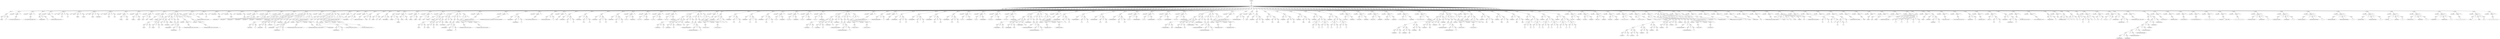 digraph G {
  node0 [label="program"];
  node1 [label="dcl"];
  node0 -> node1;
  node2 [label="funcDCl"];
  node1 -> node2;
  node3 [label="func"];
  node2 -> node3;
  node4 [label="main"];
  node2 -> node4;
  node5 [label="("];
  node2 -> node5;
  node6 [label=")"];
  node2 -> node6;
  node7 [label="{"];
  node2 -> node7;
  node8 [label="dcl"];
  node2 -> node8;
  node9 [label="stmt"];
  node8 -> node9;
  node10 [label="expr"];
  node9 -> node10;
  node11 [label="expr"];
  node10 -> node11;
  node12 [label="puntos"];
  node11 -> node12;
  node13 [label=":="];
  node10 -> node13;
  node14 [label="expr"];
  node10 -> node14;
  node15 [label="0"];
  node14 -> node15;
  node16 [label="dcl"];
  node2 -> node16;
  node17 [label="stmt"];
  node16 -> node17;
  node18 [label="fmt.Println("];
  node17 -> node18;
  node19 [label="exprList"];
  node17 -> node19;
  node20 [label="expr"];
  node19 -> node20;
  node21 [label="\"=== Archivo de prueba básico ===\""];
  node20 -> node21;
  node22 [label=")"];
  node17 -> node22;
  node23 [label="dcl"];
  node2 -> node23;
  node24 [label="stmt"];
  node23 -> node24;
  node25 [label="fmt.Println("];
  node24 -> node25;
  node26 [label="exprList"];
  node24 -> node26;
  node27 [label="expr"];
  node26 -> node27;
  node28 [label="\"==== Declaración de variables ====\""];
  node27 -> node28;
  node29 [label=")"];
  node24 -> node29;
  node30 [label="dcl"];
  node2 -> node30;
  node31 [label="stmt"];
  node30 -> node31;
  node32 [label="expr"];
  node31 -> node32;
  node33 [label="expr"];
  node32 -> node33;
  node34 [label="puntosDeclaracion"];
  node33 -> node34;
  node35 [label=":="];
  node32 -> node35;
  node36 [label="expr"];
  node32 -> node36;
  node37 [label="0"];
  node36 -> node37;
  node38 [label="dcl"];
  node2 -> node38;
  node39 [label="stmt"];
  node38 -> node39;
  node40 [label="fmt.Println("];
  node39 -> node40;
  node41 [label="exprList"];
  node39 -> node41;
  node42 [label="expr"];
  node41 -> node42;
  node43 [label="\"Declaración explícita con tipo y valor\""];
  node42 -> node43;
  node44 [label=")"];
  node39 -> node44;
  node45 [label="dcl"];
  node2 -> node45;
  node46 [label="varDcl"];
  node45 -> node46;
  node47 [label="var"];
  node46 -> node47;
  node48 [label="entero"];
  node46 -> node48;
  node49 [label="type"];
  node46 -> node49;
  node50 [label="int"];
  node49 -> node50;
  node51 [label="="];
  node46 -> node51;
  node52 [label="expr"];
  node46 -> node52;
  node53 [label="42"];
  node52 -> node53;
  node54 [label="dcl"];
  node2 -> node54;
  node55 [label="varDcl"];
  node54 -> node55;
  node56 [label="var"];
  node55 -> node56;
  node57 [label="decimal"];
  node55 -> node57;
  node58 [label="type"];
  node55 -> node58;
  node59 [label="float64"];
  node58 -> node59;
  node60 [label="="];
  node55 -> node60;
  node61 [label="expr"];
  node55 -> node61;
  node62 [label="3.14159"];
  node61 -> node62;
  node63 [label="dcl"];
  node2 -> node63;
  node64 [label="varDcl"];
  node63 -> node64;
  node65 [label="var"];
  node64 -> node65;
  node66 [label="texto"];
  node64 -> node66;
  node67 [label="type"];
  node64 -> node67;
  node68 [label="string"];
  node67 -> node68;
  node69 [label="="];
  node64 -> node69;
  node70 [label="expr"];
  node64 -> node70;
  node71 [label="\"Hola, mundo!\""];
  node70 -> node71;
  node72 [label="dcl"];
  node2 -> node72;
  node73 [label="varDcl"];
  node72 -> node73;
  node74 [label="var"];
  node73 -> node74;
  node75 [label="booleano"];
  node73 -> node75;
  node76 [label="type"];
  node73 -> node76;
  node77 [label="bool"];
  node76 -> node77;
  node78 [label="="];
  node73 -> node78;
  node79 [label="expr"];
  node73 -> node79;
  node80 [label="true"];
  node79 -> node80;
  node81 [label="dcl"];
  node2 -> node81;
  node82 [label="stmt"];
  node81 -> node82;
  node83 [label="fmt.Println("];
  node82 -> node83;
  node84 [label="exprList"];
  node82 -> node84;
  node85 [label="expr"];
  node84 -> node85;
  node86 [label="\"entero:\""];
  node85 -> node86;
  node87 [label=","];
  node84 -> node87;
  node88 [label="expr"];
  node84 -> node88;
  node89 [label="entero"];
  node88 -> node89;
  node90 [label=")"];
  node82 -> node90;
  node91 [label="dcl"];
  node2 -> node91;
  node92 [label="stmt"];
  node91 -> node92;
  node93 [label="fmt.Println("];
  node92 -> node93;
  node94 [label="exprList"];
  node92 -> node94;
  node95 [label="expr"];
  node94 -> node95;
  node96 [label="\"decimal:\""];
  node95 -> node96;
  node97 [label=","];
  node94 -> node97;
  node98 [label="expr"];
  node94 -> node98;
  node99 [label="decimal"];
  node98 -> node99;
  node100 [label=")"];
  node92 -> node100;
  node101 [label="dcl"];
  node2 -> node101;
  node102 [label="stmt"];
  node101 -> node102;
  node103 [label="fmt.Println("];
  node102 -> node103;
  node104 [label="exprList"];
  node102 -> node104;
  node105 [label="expr"];
  node104 -> node105;
  node106 [label="\"texto:\""];
  node105 -> node106;
  node107 [label=","];
  node104 -> node107;
  node108 [label="expr"];
  node104 -> node108;
  node109 [label="texto"];
  node108 -> node109;
  node110 [label=")"];
  node102 -> node110;
  node111 [label="dcl"];
  node2 -> node111;
  node112 [label="stmt"];
  node111 -> node112;
  node113 [label="fmt.Println("];
  node112 -> node113;
  node114 [label="exprList"];
  node112 -> node114;
  node115 [label="expr"];
  node114 -> node115;
  node116 [label="\"booleano:\""];
  node115 -> node116;
  node117 [label=","];
  node114 -> node117;
  node118 [label="expr"];
  node114 -> node118;
  node119 [label="booleano"];
  node118 -> node119;
  node120 [label=")"];
  node112 -> node120;
  node121 [label="dcl"];
  node2 -> node121;
  node122 [label="stmt"];
  node121 -> node122;
  node123 [label="if"];
  node122 -> node123;
  node124 [label="expr"];
  node122 -> node124;
  node125 [label="expr"];
  node124 -> node125;
  node126 [label="expr"];
  node125 -> node126;
  node127 [label="expr"];
  node126 -> node127;
  node128 [label="expr"];
  node127 -> node128;
  node129 [label="entero"];
  node128 -> node129;
  node130 [label="=="];
  node127 -> node130;
  node131 [label="expr"];
  node127 -> node131;
  node132 [label="42"];
  node131 -> node132;
  node133 [label="&&"];
  node126 -> node133;
  node134 [label="expr"];
  node126 -> node134;
  node135 [label="expr"];
  node134 -> node135;
  node136 [label="decimal"];
  node135 -> node136;
  node137 [label=">"];
  node134 -> node137;
  node138 [label="expr"];
  node134 -> node138;
  node139 [label="3.0"];
  node138 -> node139;
  node140 [label="&&"];
  node125 -> node140;
  node141 [label="expr"];
  node125 -> node141;
  node142 [label="expr"];
  node141 -> node142;
  node143 [label="texto"];
  node142 -> node143;
  node144 [label="=="];
  node141 -> node144;
  node145 [label="expr"];
  node141 -> node145;
  node146 [label="\"Hola, mundo!\""];
  node145 -> node146;
  node147 [label="&&"];
  node124 -> node147;
  node148 [label="expr"];
  node124 -> node148;
  node149 [label="expr"];
  node148 -> node149;
  node150 [label="booleano"];
  node149 -> node150;
  node151 [label="=="];
  node148 -> node151;
  node152 [label="expr"];
  node148 -> node152;
  node153 [label="true"];
  node152 -> node153;
  node154 [label="stmt"];
  node122 -> node154;
  node155 [label="{"];
  node154 -> node155;
  node156 [label="dcl"];
  node154 -> node156;
  node157 [label="stmt"];
  node156 -> node157;
  node158 [label="expr"];
  node157 -> node158;
  node159 [label="expr"];
  node158 -> node159;
  node160 [label="puntosDeclaracion"];
  node159 -> node160;
  node161 [label="="];
  node158 -> node161;
  node162 [label="expr"];
  node158 -> node162;
  node163 [label="expr"];
  node162 -> node163;
  node164 [label="puntosDeclaracion"];
  node163 -> node164;
  node165 [label="+"];
  node162 -> node165;
  node166 [label="expr"];
  node162 -> node166;
  node167 [label="1"];
  node166 -> node167;
  node168 [label="dcl"];
  node154 -> node168;
  node169 [label="stmt"];
  node168 -> node169;
  node170 [label="fmt.Println("];
  node169 -> node170;
  node171 [label="exprList"];
  node169 -> node171;
  node172 [label="expr"];
  node171 -> node172;
  node173 [label="\"OK Declaración explícita con tipo y valor: correcto\""];
  node172 -> node173;
  node174 [label=")"];
  node169 -> node174;
  node175 [label="}"];
  node154 -> node175;
  node176 [label="else"];
  node122 -> node176;
  node177 [label="stmt"];
  node122 -> node177;
  node178 [label="{"];
  node177 -> node178;
  node179 [label="dcl"];
  node177 -> node179;
  node180 [label="stmt"];
  node179 -> node180;
  node181 [label="fmt.Println("];
  node180 -> node181;
  node182 [label="exprList"];
  node180 -> node182;
  node183 [label="expr"];
  node182 -> node183;
  node184 [label="\"X Declaración explícita con tipo y valor: incorrecto\""];
  node183 -> node184;
  node185 [label=")"];
  node180 -> node185;
  node186 [label="}"];
  node177 -> node186;
  node187 [label="dcl"];
  node2 -> node187;
  node188 [label="stmt"];
  node187 -> node188;
  node189 [label="fmt.Println("];
  node188 -> node189;
  node190 [label="exprList"];
  node188 -> node190;
  node191 [label="expr"];
  node190 -> node191;
  node192 [label="\"\\nDeclaración explícita con tipo y sin valor\""];
  node191 -> node192;
  node193 [label=")"];
  node188 -> node193;
  node194 [label="dcl"];
  node2 -> node194;
  node195 [label="varDcl"];
  node194 -> node195;
  node196 [label="var"];
  node195 -> node196;
  node197 [label="enteroSinValor"];
  node195 -> node197;
  node198 [label="type"];
  node195 -> node198;
  node199 [label="int"];
  node198 -> node199;
  node200 [label="dcl"];
  node2 -> node200;
  node201 [label="varDcl"];
  node200 -> node201;
  node202 [label="var"];
  node201 -> node202;
  node203 [label="decimalSinValor"];
  node201 -> node203;
  node204 [label="type"];
  node201 -> node204;
  node205 [label="float64"];
  node204 -> node205;
  node206 [label="dcl"];
  node2 -> node206;
  node207 [label="varDcl"];
  node206 -> node207;
  node208 [label="var"];
  node207 -> node208;
  node209 [label="textoSinValor"];
  node207 -> node209;
  node210 [label="type"];
  node207 -> node210;
  node211 [label="string"];
  node210 -> node211;
  node212 [label="dcl"];
  node2 -> node212;
  node213 [label="varDcl"];
  node212 -> node213;
  node214 [label="var"];
  node213 -> node214;
  node215 [label="booleanoSinValor"];
  node213 -> node215;
  node216 [label="type"];
  node213 -> node216;
  node217 [label="bool"];
  node216 -> node217;
  node218 [label="dcl"];
  node2 -> node218;
  node219 [label="stmt"];
  node218 -> node219;
  node220 [label="fmt.Println("];
  node219 -> node220;
  node221 [label="exprList"];
  node219 -> node221;
  node222 [label="expr"];
  node221 -> node222;
  node223 [label="\"enteroSinValor:\""];
  node222 -> node223;
  node224 [label=","];
  node221 -> node224;
  node225 [label="expr"];
  node221 -> node225;
  node226 [label="enteroSinValor"];
  node225 -> node226;
  node227 [label=")"];
  node219 -> node227;
  node228 [label="dcl"];
  node2 -> node228;
  node229 [label="stmt"];
  node228 -> node229;
  node230 [label="fmt.Println("];
  node229 -> node230;
  node231 [label="exprList"];
  node229 -> node231;
  node232 [label="expr"];
  node231 -> node232;
  node233 [label="\"decimalSinValor:\""];
  node232 -> node233;
  node234 [label=","];
  node231 -> node234;
  node235 [label="expr"];
  node231 -> node235;
  node236 [label="decimalSinValor"];
  node235 -> node236;
  node237 [label=")"];
  node229 -> node237;
  node238 [label="dcl"];
  node2 -> node238;
  node239 [label="stmt"];
  node238 -> node239;
  node240 [label="fmt.Println("];
  node239 -> node240;
  node241 [label="exprList"];
  node239 -> node241;
  node242 [label="expr"];
  node241 -> node242;
  node243 [label="\"textoSinValor:\""];
  node242 -> node243;
  node244 [label=","];
  node241 -> node244;
  node245 [label="expr"];
  node241 -> node245;
  node246 [label="textoSinValor"];
  node245 -> node246;
  node247 [label=")"];
  node239 -> node247;
  node248 [label="dcl"];
  node2 -> node248;
  node249 [label="stmt"];
  node248 -> node249;
  node250 [label="fmt.Println("];
  node249 -> node250;
  node251 [label="exprList"];
  node249 -> node251;
  node252 [label="expr"];
  node251 -> node252;
  node253 [label="\"booleanoSinValor:\""];
  node252 -> node253;
  node254 [label=","];
  node251 -> node254;
  node255 [label="expr"];
  node251 -> node255;
  node256 [label="booleanoSinValor"];
  node255 -> node256;
  node257 [label=")"];
  node249 -> node257;
  node258 [label="dcl"];
  node2 -> node258;
  node259 [label="stmt"];
  node258 -> node259;
  node260 [label="if"];
  node259 -> node260;
  node261 [label="expr"];
  node259 -> node261;
  node262 [label="expr"];
  node261 -> node262;
  node263 [label="expr"];
  node262 -> node263;
  node264 [label="expr"];
  node263 -> node264;
  node265 [label="expr"];
  node264 -> node265;
  node266 [label="enteroSinValor"];
  node265 -> node266;
  node267 [label="=="];
  node264 -> node267;
  node268 [label="expr"];
  node264 -> node268;
  node269 [label="0"];
  node268 -> node269;
  node270 [label="&&"];
  node263 -> node270;
  node271 [label="expr"];
  node263 -> node271;
  node272 [label="expr"];
  node271 -> node272;
  node273 [label="decimalSinValor"];
  node272 -> node273;
  node274 [label="=="];
  node271 -> node274;
  node275 [label="expr"];
  node271 -> node275;
  node276 [label="0.0"];
  node275 -> node276;
  node277 [label="&&"];
  node262 -> node277;
  node278 [label="expr"];
  node262 -> node278;
  node279 [label="expr"];
  node278 -> node279;
  node280 [label="textoSinValor"];
  node279 -> node280;
  node281 [label="=="];
  node278 -> node281;
  node282 [label="expr"];
  node278 -> node282;
  node283 [label="\"\""];
  node282 -> node283;
  node284 [label="&&"];
  node261 -> node284;
  node285 [label="expr"];
  node261 -> node285;
  node286 [label="expr"];
  node285 -> node286;
  node287 [label="booleanoSinValor"];
  node286 -> node287;
  node288 [label="=="];
  node285 -> node288;
  node289 [label="expr"];
  node285 -> node289;
  node290 [label="false"];
  node289 -> node290;
  node291 [label="stmt"];
  node259 -> node291;
  node292 [label="{"];
  node291 -> node292;
  node293 [label="dcl"];
  node291 -> node293;
  node294 [label="stmt"];
  node293 -> node294;
  node295 [label="expr"];
  node294 -> node295;
  node296 [label="expr"];
  node295 -> node296;
  node297 [label="puntosDeclaracion"];
  node296 -> node297;
  node298 [label="="];
  node295 -> node298;
  node299 [label="expr"];
  node295 -> node299;
  node300 [label="expr"];
  node299 -> node300;
  node301 [label="puntosDeclaracion"];
  node300 -> node301;
  node302 [label="+"];
  node299 -> node302;
  node303 [label="expr"];
  node299 -> node303;
  node304 [label="1"];
  node303 -> node304;
  node305 [label="dcl"];
  node291 -> node305;
  node306 [label="stmt"];
  node305 -> node306;
  node307 [label="fmt.Println("];
  node306 -> node307;
  node308 [label="exprList"];
  node306 -> node308;
  node309 [label="expr"];
  node308 -> node309;
  node310 [label="\"OK Declaración explícita con tipo y sin valor: correcto\""];
  node309 -> node310;
  node311 [label=")"];
  node306 -> node311;
  node312 [label="}"];
  node291 -> node312;
  node313 [label="else"];
  node259 -> node313;
  node314 [label="stmt"];
  node259 -> node314;
  node315 [label="{"];
  node314 -> node315;
  node316 [label="dcl"];
  node314 -> node316;
  node317 [label="stmt"];
  node316 -> node317;
  node318 [label="fmt.Println("];
  node317 -> node318;
  node319 [label="exprList"];
  node317 -> node319;
  node320 [label="expr"];
  node319 -> node320;
  node321 [label="\"X Declaración explícita con tipo y sin valor: incorrecto\""];
  node320 -> node321;
  node322 [label=")"];
  node317 -> node322;
  node323 [label="}"];
  node314 -> node323;
  node324 [label="dcl"];
  node2 -> node324;
  node325 [label="stmt"];
  node324 -> node325;
  node326 [label="fmt.Println("];
  node325 -> node326;
  node327 [label="exprList"];
  node325 -> node327;
  node328 [label="expr"];
  node327 -> node328;
  node329 [label="\"\\nErrores de redeclaración\""];
  node328 -> node329;
  node330 [label=")"];
  node325 -> node330;
  node331 [label="dcl"];
  node2 -> node331;
  node332 [label="stmt"];
  node331 -> node332;
  node333 [label="if"];
  node332 -> node333;
  node334 [label="expr"];
  node332 -> node334;
  node335 [label="expr"];
  node334 -> node335;
  node336 [label="entero"];
  node335 -> node336;
  node337 [label="=="];
  node334 -> node337;
  node338 [label="expr"];
  node334 -> node338;
  node339 [label="100"];
  node338 -> node339;
  node340 [label="stmt"];
  node332 -> node340;
  node341 [label="{"];
  node340 -> node341;
  node342 [label="dcl"];
  node340 -> node342;
  node343 [label="stmt"];
  node342 -> node343;
  node344 [label="expr"];
  node343 -> node344;
  node345 [label="expr"];
  node344 -> node345;
  node346 [label="puntosDeclaracion"];
  node345 -> node346;
  node347 [label="="];
  node344 -> node347;
  node348 [label="expr"];
  node344 -> node348;
  node349 [label="expr"];
  node348 -> node349;
  node350 [label="puntosDeclaracion"];
  node349 -> node350;
  node351 [label="-"];
  node348 -> node351;
  node352 [label="expr"];
  node348 -> node352;
  node353 [label="1"];
  node352 -> node353;
  node354 [label="dcl"];
  node340 -> node354;
  node355 [label="stmt"];
  node354 -> node355;
  node356 [label="fmt.Println("];
  node355 -> node356;
  node357 [label="exprList"];
  node355 -> node357;
  node358 [label="expr"];
  node357 -> node358;
  node359 [label="\"X Errores de redeclaración: incorrecto\""];
  node358 -> node359;
  node360 [label=")"];
  node355 -> node360;
  node361 [label="}"];
  node340 -> node361;
  node362 [label="else"];
  node332 -> node362;
  node363 [label="stmt"];
  node332 -> node363;
  node364 [label="{"];
  node363 -> node364;
  node365 [label="dcl"];
  node363 -> node365;
  node366 [label="stmt"];
  node365 -> node366;
  node367 [label="fmt.Println("];
  node366 -> node367;
  node368 [label="exprList"];
  node366 -> node368;
  node369 [label="expr"];
  node368 -> node369;
  node370 [label="\"OK Errores de redeclaración: correcto\""];
  node369 -> node370;
  node371 [label=")"];
  node366 -> node371;
  node372 [label="}"];
  node363 -> node372;
  node373 [label="dcl"];
  node2 -> node373;
  node374 [label="stmt"];
  node373 -> node374;
  node375 [label="fmt.Println("];
  node374 -> node375;
  node376 [label="exprList"];
  node374 -> node376;
  node377 [label="expr"];
  node376 -> node377;
  node378 [label="\"\\n==== Asignación de variables ====\""];
  node377 -> node378;
  node379 [label=")"];
  node374 -> node379;
  node380 [label="dcl"];
  node2 -> node380;
  node381 [label="stmt"];
  node380 -> node381;
  node382 [label="expr"];
  node381 -> node382;
  node383 [label="expr"];
  node382 -> node383;
  node384 [label="puntosAsignacion"];
  node383 -> node384;
  node385 [label=":="];
  node382 -> node385;
  node386 [label="expr"];
  node382 -> node386;
  node387 [label="0"];
  node386 -> node387;
  node388 [label="dcl"];
  node2 -> node388;
  node389 [label="stmt"];
  node388 -> node389;
  node390 [label="fmt.Println("];
  node389 -> node390;
  node391 [label="exprList"];
  node389 -> node391;
  node392 [label="expr"];
  node391 -> node392;
  node393 [label="\"Asignación con tipo correcto\""];
  node392 -> node393;
  node394 [label=")"];
  node389 -> node394;
  node395 [label="dcl"];
  node2 -> node395;
  node396 [label="stmt"];
  node395 -> node396;
  node397 [label="expr"];
  node396 -> node397;
  node398 [label="expr"];
  node397 -> node398;
  node399 [label="entero"];
  node398 -> node399;
  node400 [label="="];
  node397 -> node400;
  node401 [label="expr"];
  node397 -> node401;
  node402 [label="99"];
  node401 -> node402;
  node403 [label="dcl"];
  node2 -> node403;
  node404 [label="stmt"];
  node403 -> node404;
  node405 [label="expr"];
  node404 -> node405;
  node406 [label="expr"];
  node405 -> node406;
  node407 [label="decimal"];
  node406 -> node407;
  node408 [label="="];
  node405 -> node408;
  node409 [label="expr"];
  node405 -> node409;
  node410 [label="9.9"];
  node409 -> node410;
  node411 [label="dcl"];
  node2 -> node411;
  node412 [label="stmt"];
  node411 -> node412;
  node413 [label="expr"];
  node412 -> node413;
  node414 [label="expr"];
  node413 -> node414;
  node415 [label="texto"];
  node414 -> node415;
  node416 [label="="];
  node413 -> node416;
  node417 [label="expr"];
  node413 -> node417;
  node418 [label="\"Texto modificado\""];
  node417 -> node418;
  node419 [label="dcl"];
  node2 -> node419;
  node420 [label="stmt"];
  node419 -> node420;
  node421 [label="expr"];
  node420 -> node421;
  node422 [label="expr"];
  node421 -> node422;
  node423 [label="booleano"];
  node422 -> node423;
  node424 [label="="];
  node421 -> node424;
  node425 [label="expr"];
  node421 -> node425;
  node426 [label="!"];
  node425 -> node426;
  node427 [label="expr"];
  node425 -> node427;
  node428 [label="booleano"];
  node427 -> node428;
  node429 [label="dcl"];
  node2 -> node429;
  node430 [label="stmt"];
  node429 -> node430;
  node431 [label="fmt.Println("];
  node430 -> node431;
  node432 [label="exprList"];
  node430 -> node432;
  node433 [label="expr"];
  node432 -> node433;
  node434 [label="\"entero:\""];
  node433 -> node434;
  node435 [label=","];
  node432 -> node435;
  node436 [label="expr"];
  node432 -> node436;
  node437 [label="entero"];
  node436 -> node437;
  node438 [label=")"];
  node430 -> node438;
  node439 [label="dcl"];
  node2 -> node439;
  node440 [label="stmt"];
  node439 -> node440;
  node441 [label="fmt.Println("];
  node440 -> node441;
  node442 [label="exprList"];
  node440 -> node442;
  node443 [label="expr"];
  node442 -> node443;
  node444 [label="\"decimal:\""];
  node443 -> node444;
  node445 [label=","];
  node442 -> node445;
  node446 [label="expr"];
  node442 -> node446;
  node447 [label="decimal"];
  node446 -> node447;
  node448 [label=")"];
  node440 -> node448;
  node449 [label="dcl"];
  node2 -> node449;
  node450 [label="stmt"];
  node449 -> node450;
  node451 [label="fmt.Println("];
  node450 -> node451;
  node452 [label="exprList"];
  node450 -> node452;
  node453 [label="expr"];
  node452 -> node453;
  node454 [label="\"texto:\""];
  node453 -> node454;
  node455 [label=","];
  node452 -> node455;
  node456 [label="expr"];
  node452 -> node456;
  node457 [label="texto"];
  node456 -> node457;
  node458 [label=")"];
  node450 -> node458;
  node459 [label="dcl"];
  node2 -> node459;
  node460 [label="stmt"];
  node459 -> node460;
  node461 [label="fmt.Println("];
  node460 -> node461;
  node462 [label="exprList"];
  node460 -> node462;
  node463 [label="expr"];
  node462 -> node463;
  node464 [label="\"booleano:\""];
  node463 -> node464;
  node465 [label=","];
  node462 -> node465;
  node466 [label="expr"];
  node462 -> node466;
  node467 [label="booleano"];
  node466 -> node467;
  node468 [label=")"];
  node460 -> node468;
  node469 [label="dcl"];
  node2 -> node469;
  node470 [label="stmt"];
  node469 -> node470;
  node471 [label="if"];
  node470 -> node471;
  node472 [label="expr"];
  node470 -> node472;
  node473 [label="expr"];
  node472 -> node473;
  node474 [label="expr"];
  node473 -> node474;
  node475 [label="expr"];
  node474 -> node475;
  node476 [label="expr"];
  node475 -> node476;
  node477 [label="entero"];
  node476 -> node477;
  node478 [label="=="];
  node475 -> node478;
  node479 [label="expr"];
  node475 -> node479;
  node480 [label="99"];
  node479 -> node480;
  node481 [label="&&"];
  node474 -> node481;
  node482 [label="expr"];
  node474 -> node482;
  node483 [label="expr"];
  node482 -> node483;
  node484 [label="decimal"];
  node483 -> node484;
  node485 [label="=="];
  node482 -> node485;
  node486 [label="expr"];
  node482 -> node486;
  node487 [label="9.9"];
  node486 -> node487;
  node488 [label="&&"];
  node473 -> node488;
  node489 [label="expr"];
  node473 -> node489;
  node490 [label="expr"];
  node489 -> node490;
  node491 [label="texto"];
  node490 -> node491;
  node492 [label="=="];
  node489 -> node492;
  node493 [label="expr"];
  node489 -> node493;
  node494 [label="\"Texto modificado\""];
  node493 -> node494;
  node495 [label="&&"];
  node472 -> node495;
  node496 [label="expr"];
  node472 -> node496;
  node497 [label="expr"];
  node496 -> node497;
  node498 [label="booleano"];
  node497 -> node498;
  node499 [label="=="];
  node496 -> node499;
  node500 [label="expr"];
  node496 -> node500;
  node501 [label="false"];
  node500 -> node501;
  node502 [label="stmt"];
  node470 -> node502;
  node503 [label="{"];
  node502 -> node503;
  node504 [label="dcl"];
  node502 -> node504;
  node505 [label="stmt"];
  node504 -> node505;
  node506 [label="expr"];
  node505 -> node506;
  node507 [label="expr"];
  node506 -> node507;
  node508 [label="puntosAsignacion"];
  node507 -> node508;
  node509 [label="="];
  node506 -> node509;
  node510 [label="expr"];
  node506 -> node510;
  node511 [label="expr"];
  node510 -> node511;
  node512 [label="puntosAsignacion"];
  node511 -> node512;
  node513 [label="+"];
  node510 -> node513;
  node514 [label="expr"];
  node510 -> node514;
  node515 [label="1"];
  node514 -> node515;
  node516 [label="dcl"];
  node502 -> node516;
  node517 [label="stmt"];
  node516 -> node517;
  node518 [label="fmt.Println("];
  node517 -> node518;
  node519 [label="exprList"];
  node517 -> node519;
  node520 [label="expr"];
  node519 -> node520;
  node521 [label="\"OK Asignación con tipo correcto: correcto\""];
  node520 -> node521;
  node522 [label=")"];
  node517 -> node522;
  node523 [label="}"];
  node502 -> node523;
  node524 [label="else"];
  node470 -> node524;
  node525 [label="stmt"];
  node470 -> node525;
  node526 [label="{"];
  node525 -> node526;
  node527 [label="dcl"];
  node525 -> node527;
  node528 [label="stmt"];
  node527 -> node528;
  node529 [label="fmt.Println("];
  node528 -> node529;
  node530 [label="exprList"];
  node528 -> node530;
  node531 [label="expr"];
  node530 -> node531;
  node532 [label="\"X Asignación con tipo correcto: incorrecto\""];
  node531 -> node532;
  node533 [label=")"];
  node528 -> node533;
  node534 [label="}"];
  node525 -> node534;
  node535 [label="dcl"];
  node2 -> node535;
  node536 [label="stmt"];
  node535 -> node536;
  node537 [label="fmt.Println("];
  node536 -> node537;
  node538 [label="exprList"];
  node536 -> node538;
  node539 [label="expr"];
  node538 -> node539;
  node540 [label="\"\\nAsignación con tipo incorrecto\""];
  node539 -> node540;
  node541 [label=")"];
  node536 -> node541;
  node542 [label="dcl"];
  node2 -> node542;
  node543 [label="stmt"];
  node542 -> node543;
  node544 [label="fmt.Println("];
  node543 -> node544;
  node545 [label="exprList"];
  node543 -> node545;
  node546 [label="expr"];
  node545 -> node546;
  node547 [label="\"OK Asignación con tipo incorrecto: Se detectaron errores de tipo correctamente\""];
  node546 -> node547;
  node548 [label=")"];
  node543 -> node548;
  node549 [label="dcl"];
  node2 -> node549;
  node550 [label="stmt"];
  node549 -> node550;
  node551 [label="expr"];
  node550 -> node551;
  node552 [label="expr"];
  node551 -> node552;
  node553 [label="puntosAsignacion"];
  node552 -> node553;
  node554 [label="="];
  node551 -> node554;
  node555 [label="expr"];
  node551 -> node555;
  node556 [label="expr"];
  node555 -> node556;
  node557 [label="puntosAsignacion"];
  node556 -> node557;
  node558 [label="+"];
  node555 -> node558;
  node559 [label="expr"];
  node555 -> node559;
  node560 [label="1"];
  node559 -> node560;
  node561 [label="dcl"];
  node2 -> node561;
  node562 [label="stmt"];
  node561 -> node562;
  node563 [label="fmt.Println("];
  node562 -> node563;
  node564 [label="exprList"];
  node562 -> node564;
  node565 [label="expr"];
  node564 -> node565;
  node566 [label="\"\\n==== Operaciones Aritméticas ====\""];
  node565 -> node566;
  node567 [label=")"];
  node562 -> node567;
  node568 [label="dcl"];
  node2 -> node568;
  node569 [label="stmt"];
  node568 -> node569;
  node570 [label="expr"];
  node569 -> node570;
  node571 [label="expr"];
  node570 -> node571;
  node572 [label="puntosOperacionesAritmeticas"];
  node571 -> node572;
  node573 [label=":="];
  node570 -> node573;
  node574 [label="expr"];
  node570 -> node574;
  node575 [label="0"];
  node574 -> node575;
  node576 [label="dcl"];
  node2 -> node576;
  node577 [label="stmt"];
  node576 -> node577;
  node578 [label="fmt.Println("];
  node577 -> node578;
  node579 [label="exprList"];
  node577 -> node579;
  node580 [label="expr"];
  node579 -> node580;
  node581 [label="\"Suma\""];
  node580 -> node581;
  node582 [label=")"];
  node577 -> node582;
  node583 [label="dcl"];
  node2 -> node583;
  node584 [label="stmt"];
  node583 -> node584;
  node585 [label="expr"];
  node584 -> node585;
  node586 [label="expr"];
  node585 -> node586;
  node587 [label="resultadoSuma1"];
  node586 -> node587;
  node588 [label=":="];
  node585 -> node588;
  node589 [label="expr"];
  node585 -> node589;
  node590 [label="expr"];
  node589 -> node590;
  node591 [label="10"];
  node590 -> node591;
  node592 [label="+"];
  node589 -> node592;
  node593 [label="expr"];
  node589 -> node593;
  node594 [label="5"];
  node593 -> node594;
  node595 [label="dcl"];
  node2 -> node595;
  node596 [label="stmt"];
  node595 -> node596;
  node597 [label="expr"];
  node596 -> node597;
  node598 [label="expr"];
  node597 -> node598;
  node599 [label="resultadoSuma2"];
  node598 -> node599;
  node600 [label=":="];
  node597 -> node600;
  node601 [label="expr"];
  node597 -> node601;
  node602 [label="expr"];
  node601 -> node602;
  node603 [label="10.5"];
  node602 -> node603;
  node604 [label="+"];
  node601 -> node604;
  node605 [label="expr"];
  node601 -> node605;
  node606 [label="5.5"];
  node605 -> node606;
  node607 [label="dcl"];
  node2 -> node607;
  node608 [label="stmt"];
  node607 -> node608;
  node609 [label="expr"];
  node608 -> node609;
  node610 [label="expr"];
  node609 -> node610;
  node611 [label="resultadoSuma3"];
  node610 -> node611;
  node612 [label=":="];
  node609 -> node612;
  node613 [label="expr"];
  node609 -> node613;
  node614 [label="expr"];
  node613 -> node614;
  node615 [label="10"];
  node614 -> node615;
  node616 [label="+"];
  node613 -> node616;
  node617 [label="expr"];
  node613 -> node617;
  node618 [label="5.5"];
  node617 -> node618;
  node619 [label="dcl"];
  node2 -> node619;
  node620 [label="stmt"];
  node619 -> node620;
  node621 [label="expr"];
  node620 -> node621;
  node622 [label="expr"];
  node621 -> node622;
  node623 [label="resultadoSuma4"];
  node622 -> node623;
  node624 [label=":="];
  node621 -> node624;
  node625 [label="expr"];
  node621 -> node625;
  node626 [label="expr"];
  node625 -> node626;
  node627 [label="10.5"];
  node626 -> node627;
  node628 [label="+"];
  node625 -> node628;
  node629 [label="expr"];
  node625 -> node629;
  node630 [label="5"];
  node629 -> node630;
  node631 [label="dcl"];
  node2 -> node631;
  node632 [label="stmt"];
  node631 -> node632;
  node633 [label="fmt.Println("];
  node632 -> node633;
  node634 [label="exprList"];
  node632 -> node634;
  node635 [label="expr"];
  node634 -> node635;
  node636 [label="\"10 + 5 =\""];
  node635 -> node636;
  node637 [label=","];
  node634 -> node637;
  node638 [label="expr"];
  node634 -> node638;
  node639 [label="resultadoSuma1"];
  node638 -> node639;
  node640 [label=")"];
  node632 -> node640;
  node641 [label="dcl"];
  node2 -> node641;
  node642 [label="stmt"];
  node641 -> node642;
  node643 [label="fmt.Println("];
  node642 -> node643;
  node644 [label="exprList"];
  node642 -> node644;
  node645 [label="expr"];
  node644 -> node645;
  node646 [label="\"10.5 + 5.5 =\""];
  node645 -> node646;
  node647 [label=","];
  node644 -> node647;
  node648 [label="expr"];
  node644 -> node648;
  node649 [label="resultadoSuma2"];
  node648 -> node649;
  node650 [label=")"];
  node642 -> node650;
  node651 [label="dcl"];
  node2 -> node651;
  node652 [label="stmt"];
  node651 -> node652;
  node653 [label="fmt.Println("];
  node652 -> node653;
  node654 [label="exprList"];
  node652 -> node654;
  node655 [label="expr"];
  node654 -> node655;
  node656 [label="\"10 + 5.5 =\""];
  node655 -> node656;
  node657 [label=","];
  node654 -> node657;
  node658 [label="expr"];
  node654 -> node658;
  node659 [label="resultadoSuma3"];
  node658 -> node659;
  node660 [label=")"];
  node652 -> node660;
  node661 [label="dcl"];
  node2 -> node661;
  node662 [label="stmt"];
  node661 -> node662;
  node663 [label="fmt.Println("];
  node662 -> node663;
  node664 [label="exprList"];
  node662 -> node664;
  node665 [label="expr"];
  node664 -> node665;
  node666 [label="\"10.5 + 5 =\""];
  node665 -> node666;
  node667 [label=","];
  node664 -> node667;
  node668 [label="expr"];
  node664 -> node668;
  node669 [label="resultadoSuma4"];
  node668 -> node669;
  node670 [label=")"];
  node662 -> node670;
  node671 [label="dcl"];
  node2 -> node671;
  node672 [label="stmt"];
  node671 -> node672;
  node673 [label="if"];
  node672 -> node673;
  node674 [label="expr"];
  node672 -> node674;
  node675 [label="expr"];
  node674 -> node675;
  node676 [label="expr"];
  node675 -> node676;
  node677 [label="expr"];
  node676 -> node677;
  node678 [label="expr"];
  node677 -> node678;
  node679 [label="resultadoSuma1"];
  node678 -> node679;
  node680 [label="=="];
  node677 -> node680;
  node681 [label="expr"];
  node677 -> node681;
  node682 [label="15"];
  node681 -> node682;
  node683 [label="&&"];
  node676 -> node683;
  node684 [label="expr"];
  node676 -> node684;
  node685 [label="expr"];
  node684 -> node685;
  node686 [label="resultadoSuma2"];
  node685 -> node686;
  node687 [label="=="];
  node684 -> node687;
  node688 [label="expr"];
  node684 -> node688;
  node689 [label="16.0"];
  node688 -> node689;
  node690 [label="&&"];
  node675 -> node690;
  node691 [label="expr"];
  node675 -> node691;
  node692 [label="expr"];
  node691 -> node692;
  node693 [label="resultadoSuma3"];
  node692 -> node693;
  node694 [label="=="];
  node691 -> node694;
  node695 [label="expr"];
  node691 -> node695;
  node696 [label="15.5"];
  node695 -> node696;
  node697 [label="&&"];
  node674 -> node697;
  node698 [label="expr"];
  node674 -> node698;
  node699 [label="expr"];
  node698 -> node699;
  node700 [label="resultadoSuma4"];
  node699 -> node700;
  node701 [label="=="];
  node698 -> node701;
  node702 [label="expr"];
  node698 -> node702;
  node703 [label="15.5"];
  node702 -> node703;
  node704 [label="stmt"];
  node672 -> node704;
  node705 [label="{"];
  node704 -> node705;
  node706 [label="dcl"];
  node704 -> node706;
  node707 [label="stmt"];
  node706 -> node707;
  node708 [label="expr"];
  node707 -> node708;
  node709 [label="expr"];
  node708 -> node709;
  node710 [label="puntosOperacionesAritmeticas"];
  node709 -> node710;
  node711 [label="="];
  node708 -> node711;
  node712 [label="expr"];
  node708 -> node712;
  node713 [label="expr"];
  node712 -> node713;
  node714 [label="puntosOperacionesAritmeticas"];
  node713 -> node714;
  node715 [label="+"];
  node712 -> node715;
  node716 [label="expr"];
  node712 -> node716;
  node717 [label="1"];
  node716 -> node717;
  node718 [label="dcl"];
  node704 -> node718;
  node719 [label="stmt"];
  node718 -> node719;
  node720 [label="fmt.Println("];
  node719 -> node720;
  node721 [label="exprList"];
  node719 -> node721;
  node722 [label="expr"];
  node721 -> node722;
  node723 [label="\"OK Suma: correcto\""];
  node722 -> node723;
  node724 [label=")"];
  node719 -> node724;
  node725 [label="}"];
  node704 -> node725;
  node726 [label="else"];
  node672 -> node726;
  node727 [label="stmt"];
  node672 -> node727;
  node728 [label="{"];
  node727 -> node728;
  node729 [label="dcl"];
  node727 -> node729;
  node730 [label="stmt"];
  node729 -> node730;
  node731 [label="fmt.Println("];
  node730 -> node731;
  node732 [label="exprList"];
  node730 -> node732;
  node733 [label="expr"];
  node732 -> node733;
  node734 [label="\"X Suma: incorrecto\""];
  node733 -> node734;
  node735 [label=")"];
  node730 -> node735;
  node736 [label="}"];
  node727 -> node736;
  node737 [label="dcl"];
  node2 -> node737;
  node738 [label="stmt"];
  node737 -> node738;
  node739 [label="fmt.Println("];
  node738 -> node739;
  node740 [label="exprList"];
  node738 -> node740;
  node741 [label="expr"];
  node740 -> node741;
  node742 [label="\"\\nResta\""];
  node741 -> node742;
  node743 [label=")"];
  node738 -> node743;
  node744 [label="dcl"];
  node2 -> node744;
  node745 [label="stmt"];
  node744 -> node745;
  node746 [label="expr"];
  node745 -> node746;
  node747 [label="expr"];
  node746 -> node747;
  node748 [label="resultadoResta1"];
  node747 -> node748;
  node749 [label=":="];
  node746 -> node749;
  node750 [label="expr"];
  node746 -> node750;
  node751 [label="expr"];
  node750 -> node751;
  node752 [label="10"];
  node751 -> node752;
  node753 [label="-"];
  node750 -> node753;
  node754 [label="expr"];
  node750 -> node754;
  node755 [label="5"];
  node754 -> node755;
  node756 [label="dcl"];
  node2 -> node756;
  node757 [label="stmt"];
  node756 -> node757;
  node758 [label="expr"];
  node757 -> node758;
  node759 [label="expr"];
  node758 -> node759;
  node760 [label="resultadoResta2"];
  node759 -> node760;
  node761 [label=":="];
  node758 -> node761;
  node762 [label="expr"];
  node758 -> node762;
  node763 [label="expr"];
  node762 -> node763;
  node764 [label="10.5"];
  node763 -> node764;
  node765 [label="-"];
  node762 -> node765;
  node766 [label="expr"];
  node762 -> node766;
  node767 [label="5.5"];
  node766 -> node767;
  node768 [label="dcl"];
  node2 -> node768;
  node769 [label="stmt"];
  node768 -> node769;
  node770 [label="expr"];
  node769 -> node770;
  node771 [label="expr"];
  node770 -> node771;
  node772 [label="resultadoResta3"];
  node771 -> node772;
  node773 [label=":="];
  node770 -> node773;
  node774 [label="expr"];
  node770 -> node774;
  node775 [label="expr"];
  node774 -> node775;
  node776 [label="10"];
  node775 -> node776;
  node777 [label="-"];
  node774 -> node777;
  node778 [label="expr"];
  node774 -> node778;
  node779 [label="5.5"];
  node778 -> node779;
  node780 [label="dcl"];
  node2 -> node780;
  node781 [label="stmt"];
  node780 -> node781;
  node782 [label="expr"];
  node781 -> node782;
  node783 [label="expr"];
  node782 -> node783;
  node784 [label="resultadoResta4"];
  node783 -> node784;
  node785 [label=":="];
  node782 -> node785;
  node786 [label="expr"];
  node782 -> node786;
  node787 [label="expr"];
  node786 -> node787;
  node788 [label="10.5"];
  node787 -> node788;
  node789 [label="-"];
  node786 -> node789;
  node790 [label="expr"];
  node786 -> node790;
  node791 [label="5"];
  node790 -> node791;
  node792 [label="dcl"];
  node2 -> node792;
  node793 [label="stmt"];
  node792 -> node793;
  node794 [label="fmt.Println("];
  node793 -> node794;
  node795 [label="exprList"];
  node793 -> node795;
  node796 [label="expr"];
  node795 -> node796;
  node797 [label="\"10 - 5 =\""];
  node796 -> node797;
  node798 [label=","];
  node795 -> node798;
  node799 [label="expr"];
  node795 -> node799;
  node800 [label="resultadoResta1"];
  node799 -> node800;
  node801 [label=")"];
  node793 -> node801;
  node802 [label="dcl"];
  node2 -> node802;
  node803 [label="stmt"];
  node802 -> node803;
  node804 [label="fmt.Println("];
  node803 -> node804;
  node805 [label="exprList"];
  node803 -> node805;
  node806 [label="expr"];
  node805 -> node806;
  node807 [label="\"10.5 - 5.5 =\""];
  node806 -> node807;
  node808 [label=","];
  node805 -> node808;
  node809 [label="expr"];
  node805 -> node809;
  node810 [label="resultadoResta2"];
  node809 -> node810;
  node811 [label=")"];
  node803 -> node811;
  node812 [label="dcl"];
  node2 -> node812;
  node813 [label="stmt"];
  node812 -> node813;
  node814 [label="fmt.Println("];
  node813 -> node814;
  node815 [label="exprList"];
  node813 -> node815;
  node816 [label="expr"];
  node815 -> node816;
  node817 [label="\"10 - 5.5 =\""];
  node816 -> node817;
  node818 [label=","];
  node815 -> node818;
  node819 [label="expr"];
  node815 -> node819;
  node820 [label="resultadoResta3"];
  node819 -> node820;
  node821 [label=")"];
  node813 -> node821;
  node822 [label="dcl"];
  node2 -> node822;
  node823 [label="stmt"];
  node822 -> node823;
  node824 [label="fmt.Println("];
  node823 -> node824;
  node825 [label="exprList"];
  node823 -> node825;
  node826 [label="expr"];
  node825 -> node826;
  node827 [label="\"10.5 - 5 =\""];
  node826 -> node827;
  node828 [label=","];
  node825 -> node828;
  node829 [label="expr"];
  node825 -> node829;
  node830 [label="resultadoResta4"];
  node829 -> node830;
  node831 [label=")"];
  node823 -> node831;
  node832 [label="dcl"];
  node2 -> node832;
  node833 [label="stmt"];
  node832 -> node833;
  node834 [label="if"];
  node833 -> node834;
  node835 [label="expr"];
  node833 -> node835;
  node836 [label="expr"];
  node835 -> node836;
  node837 [label="expr"];
  node836 -> node837;
  node838 [label="expr"];
  node837 -> node838;
  node839 [label="expr"];
  node838 -> node839;
  node840 [label="resultadoResta1"];
  node839 -> node840;
  node841 [label="=="];
  node838 -> node841;
  node842 [label="expr"];
  node838 -> node842;
  node843 [label="5"];
  node842 -> node843;
  node844 [label="&&"];
  node837 -> node844;
  node845 [label="expr"];
  node837 -> node845;
  node846 [label="expr"];
  node845 -> node846;
  node847 [label="resultadoResta2"];
  node846 -> node847;
  node848 [label="=="];
  node845 -> node848;
  node849 [label="expr"];
  node845 -> node849;
  node850 [label="5.0"];
  node849 -> node850;
  node851 [label="&&"];
  node836 -> node851;
  node852 [label="expr"];
  node836 -> node852;
  node853 [label="expr"];
  node852 -> node853;
  node854 [label="resultadoResta3"];
  node853 -> node854;
  node855 [label="=="];
  node852 -> node855;
  node856 [label="expr"];
  node852 -> node856;
  node857 [label="4.5"];
  node856 -> node857;
  node858 [label="&&"];
  node835 -> node858;
  node859 [label="expr"];
  node835 -> node859;
  node860 [label="expr"];
  node859 -> node860;
  node861 [label="resultadoResta4"];
  node860 -> node861;
  node862 [label="=="];
  node859 -> node862;
  node863 [label="expr"];
  node859 -> node863;
  node864 [label="5.5"];
  node863 -> node864;
  node865 [label="stmt"];
  node833 -> node865;
  node866 [label="{"];
  node865 -> node866;
  node867 [label="dcl"];
  node865 -> node867;
  node868 [label="stmt"];
  node867 -> node868;
  node869 [label="expr"];
  node868 -> node869;
  node870 [label="expr"];
  node869 -> node870;
  node871 [label="puntosOperacionesAritmeticas"];
  node870 -> node871;
  node872 [label="="];
  node869 -> node872;
  node873 [label="expr"];
  node869 -> node873;
  node874 [label="expr"];
  node873 -> node874;
  node875 [label="puntosOperacionesAritmeticas"];
  node874 -> node875;
  node876 [label="+"];
  node873 -> node876;
  node877 [label="expr"];
  node873 -> node877;
  node878 [label="1"];
  node877 -> node878;
  node879 [label="dcl"];
  node865 -> node879;
  node880 [label="stmt"];
  node879 -> node880;
  node881 [label="fmt.Println("];
  node880 -> node881;
  node882 [label="exprList"];
  node880 -> node882;
  node883 [label="expr"];
  node882 -> node883;
  node884 [label="\"OK Resta: correcto\""];
  node883 -> node884;
  node885 [label=")"];
  node880 -> node885;
  node886 [label="}"];
  node865 -> node886;
  node887 [label="else"];
  node833 -> node887;
  node888 [label="stmt"];
  node833 -> node888;
  node889 [label="{"];
  node888 -> node889;
  node890 [label="dcl"];
  node888 -> node890;
  node891 [label="stmt"];
  node890 -> node891;
  node892 [label="fmt.Println("];
  node891 -> node892;
  node893 [label="exprList"];
  node891 -> node893;
  node894 [label="expr"];
  node893 -> node894;
  node895 [label="\"X Resta: incorrecto\""];
  node894 -> node895;
  node896 [label=")"];
  node891 -> node896;
  node897 [label="}"];
  node888 -> node897;
  node898 [label="dcl"];
  node2 -> node898;
  node899 [label="stmt"];
  node898 -> node899;
  node900 [label="fmt.Println("];
  node899 -> node900;
  node901 [label="exprList"];
  node899 -> node901;
  node902 [label="expr"];
  node901 -> node902;
  node903 [label="\"\\n==== Operaciones Relacionales ====\""];
  node902 -> node903;
  node904 [label=")"];
  node899 -> node904;
  node905 [label="dcl"];
  node2 -> node905;
  node906 [label="stmt"];
  node905 -> node906;
  node907 [label="expr"];
  node906 -> node907;
  node908 [label="expr"];
  node907 -> node908;
  node909 [label="puntosOperacionesRelacionales"];
  node908 -> node909;
  node910 [label=":="];
  node907 -> node910;
  node911 [label="expr"];
  node907 -> node911;
  node912 [label="0"];
  node911 -> node912;
  node913 [label="dcl"];
  node2 -> node913;
  node914 [label="stmt"];
  node913 -> node914;
  node915 [label="fmt.Println("];
  node914 -> node915;
  node916 [label="exprList"];
  node914 -> node916;
  node917 [label="expr"];
  node916 -> node917;
  node918 [label="\"Igualdad\""];
  node917 -> node918;
  node919 [label=")"];
  node914 -> node919;
  node920 [label="dcl"];
  node2 -> node920;
  node921 [label="stmt"];
  node920 -> node921;
  node922 [label="expr"];
  node921 -> node922;
  node923 [label="expr"];
  node922 -> node923;
  node924 [label="resultadoIgualdad1"];
  node923 -> node924;
  node925 [label=":="];
  node922 -> node925;
  node926 [label="expr"];
  node922 -> node926;
  node927 [label="expr"];
  node926 -> node927;
  node928 [label="10"];
  node927 -> node928;
  node929 [label="=="];
  node926 -> node929;
  node930 [label="expr"];
  node926 -> node930;
  node931 [label="10"];
  node930 -> node931;
  node932 [label="dcl"];
  node2 -> node932;
  node933 [label="stmt"];
  node932 -> node933;
  node934 [label="expr"];
  node933 -> node934;
  node935 [label="expr"];
  node934 -> node935;
  node936 [label="resultadoIgualdad2"];
  node935 -> node936;
  node937 [label=":="];
  node934 -> node937;
  node938 [label="expr"];
  node934 -> node938;
  node939 [label="expr"];
  node938 -> node939;
  node940 [label="10"];
  node939 -> node940;
  node941 [label="=="];
  node938 -> node941;
  node942 [label="expr"];
  node938 -> node942;
  node943 [label="5"];
  node942 -> node943;
  node944 [label="dcl"];
  node2 -> node944;
  node945 [label="stmt"];
  node944 -> node945;
  node946 [label="expr"];
  node945 -> node946;
  node947 [label="expr"];
  node946 -> node947;
  node948 [label="resultadoIgualdad3"];
  node947 -> node948;
  node949 [label=":="];
  node946 -> node949;
  node950 [label="expr"];
  node946 -> node950;
  node951 [label="expr"];
  node950 -> node951;
  node952 [label="10.5"];
  node951 -> node952;
  node953 [label="=="];
  node950 -> node953;
  node954 [label="expr"];
  node950 -> node954;
  node955 [label="10.5"];
  node954 -> node955;
  node956 [label="dcl"];
  node2 -> node956;
  node957 [label="stmt"];
  node956 -> node957;
  node958 [label="expr"];
  node957 -> node958;
  node959 [label="expr"];
  node958 -> node959;
  node960 [label="resultadoIgualdad4"];
  node959 -> node960;
  node961 [label=":="];
  node958 -> node961;
  node962 [label="expr"];
  node958 -> node962;
  node963 [label="expr"];
  node962 -> node963;
  node964 [label="10.5"];
  node963 -> node964;
  node965 [label="=="];
  node962 -> node965;
  node966 [label="expr"];
  node962 -> node966;
  node967 [label="5.5"];
  node966 -> node967;
  node968 [label="dcl"];
  node2 -> node968;
  node969 [label="stmt"];
  node968 -> node969;
  node970 [label="fmt.Println("];
  node969 -> node970;
  node971 [label="exprList"];
  node969 -> node971;
  node972 [label="expr"];
  node971 -> node972;
  node973 [label="\"10 == 10:\""];
  node972 -> node973;
  node974 [label=","];
  node971 -> node974;
  node975 [label="expr"];
  node971 -> node975;
  node976 [label="resultadoIgualdad1"];
  node975 -> node976;
  node977 [label=")"];
  node969 -> node977;
  node978 [label="dcl"];
  node2 -> node978;
  node979 [label="stmt"];
  node978 -> node979;
  node980 [label="fmt.Println("];
  node979 -> node980;
  node981 [label="exprList"];
  node979 -> node981;
  node982 [label="expr"];
  node981 -> node982;
  node983 [label="\"10 == 5:\""];
  node982 -> node983;
  node984 [label=","];
  node981 -> node984;
  node985 [label="expr"];
  node981 -> node985;
  node986 [label="resultadoIgualdad2"];
  node985 -> node986;
  node987 [label=")"];
  node979 -> node987;
  node988 [label="dcl"];
  node2 -> node988;
  node989 [label="stmt"];
  node988 -> node989;
  node990 [label="fmt.Println("];
  node989 -> node990;
  node991 [label="exprList"];
  node989 -> node991;
  node992 [label="expr"];
  node991 -> node992;
  node993 [label="\"10.5 == 10.5:\""];
  node992 -> node993;
  node994 [label=","];
  node991 -> node994;
  node995 [label="expr"];
  node991 -> node995;
  node996 [label="resultadoIgualdad3"];
  node995 -> node996;
  node997 [label=")"];
  node989 -> node997;
  node998 [label="dcl"];
  node2 -> node998;
  node999 [label="stmt"];
  node998 -> node999;
  node1000 [label="fmt.Println("];
  node999 -> node1000;
  node1001 [label="exprList"];
  node999 -> node1001;
  node1002 [label="expr"];
  node1001 -> node1002;
  node1003 [label="\"10.5 == 5.5:\""];
  node1002 -> node1003;
  node1004 [label=","];
  node1001 -> node1004;
  node1005 [label="expr"];
  node1001 -> node1005;
  node1006 [label="resultadoIgualdad4"];
  node1005 -> node1006;
  node1007 [label=")"];
  node999 -> node1007;
  node1008 [label="dcl"];
  node2 -> node1008;
  node1009 [label="stmt"];
  node1008 -> node1009;
  node1010 [label="if"];
  node1009 -> node1010;
  node1011 [label="expr"];
  node1009 -> node1011;
  node1012 [label="expr"];
  node1011 -> node1012;
  node1013 [label="expr"];
  node1012 -> node1013;
  node1014 [label="expr"];
  node1013 -> node1014;
  node1015 [label="expr"];
  node1014 -> node1015;
  node1016 [label="resultadoIgualdad1"];
  node1015 -> node1016;
  node1017 [label="=="];
  node1014 -> node1017;
  node1018 [label="expr"];
  node1014 -> node1018;
  node1019 [label="true"];
  node1018 -> node1019;
  node1020 [label="&&"];
  node1013 -> node1020;
  node1021 [label="expr"];
  node1013 -> node1021;
  node1022 [label="expr"];
  node1021 -> node1022;
  node1023 [label="resultadoIgualdad2"];
  node1022 -> node1023;
  node1024 [label="=="];
  node1021 -> node1024;
  node1025 [label="expr"];
  node1021 -> node1025;
  node1026 [label="false"];
  node1025 -> node1026;
  node1027 [label="&&"];
  node1012 -> node1027;
  node1028 [label="expr"];
  node1012 -> node1028;
  node1029 [label="expr"];
  node1028 -> node1029;
  node1030 [label="resultadoIgualdad3"];
  node1029 -> node1030;
  node1031 [label="=="];
  node1028 -> node1031;
  node1032 [label="expr"];
  node1028 -> node1032;
  node1033 [label="true"];
  node1032 -> node1033;
  node1034 [label="&&"];
  node1011 -> node1034;
  node1035 [label="expr"];
  node1011 -> node1035;
  node1036 [label="expr"];
  node1035 -> node1036;
  node1037 [label="resultadoIgualdad4"];
  node1036 -> node1037;
  node1038 [label="=="];
  node1035 -> node1038;
  node1039 [label="expr"];
  node1035 -> node1039;
  node1040 [label="false"];
  node1039 -> node1040;
  node1041 [label="stmt"];
  node1009 -> node1041;
  node1042 [label="{"];
  node1041 -> node1042;
  node1043 [label="dcl"];
  node1041 -> node1043;
  node1044 [label="stmt"];
  node1043 -> node1044;
  node1045 [label="expr"];
  node1044 -> node1045;
  node1046 [label="expr"];
  node1045 -> node1046;
  node1047 [label="puntosOperacionesRelacionales"];
  node1046 -> node1047;
  node1048 [label="="];
  node1045 -> node1048;
  node1049 [label="expr"];
  node1045 -> node1049;
  node1050 [label="expr"];
  node1049 -> node1050;
  node1051 [label="puntosOperacionesRelacionales"];
  node1050 -> node1051;
  node1052 [label="+"];
  node1049 -> node1052;
  node1053 [label="expr"];
  node1049 -> node1053;
  node1054 [label="1"];
  node1053 -> node1054;
  node1055 [label="dcl"];
  node1041 -> node1055;
  node1056 [label="stmt"];
  node1055 -> node1056;
  node1057 [label="fmt.Println("];
  node1056 -> node1057;
  node1058 [label="exprList"];
  node1056 -> node1058;
  node1059 [label="expr"];
  node1058 -> node1059;
  node1060 [label="\"OK Igualdad: correcto\""];
  node1059 -> node1060;
  node1061 [label=")"];
  node1056 -> node1061;
  node1062 [label="}"];
  node1041 -> node1062;
  node1063 [label="else"];
  node1009 -> node1063;
  node1064 [label="stmt"];
  node1009 -> node1064;
  node1065 [label="{"];
  node1064 -> node1065;
  node1066 [label="dcl"];
  node1064 -> node1066;
  node1067 [label="stmt"];
  node1066 -> node1067;
  node1068 [label="fmt.Println("];
  node1067 -> node1068;
  node1069 [label="exprList"];
  node1067 -> node1069;
  node1070 [label="expr"];
  node1069 -> node1070;
  node1071 [label="\"X Igualdad: incorrecto\""];
  node1070 -> node1071;
  node1072 [label=")"];
  node1067 -> node1072;
  node1073 [label="}"];
  node1064 -> node1073;
  node1074 [label="dcl"];
  node2 -> node1074;
  node1075 [label="stmt"];
  node1074 -> node1075;
  node1076 [label="fmt.Println("];
  node1075 -> node1076;
  node1077 [label="exprList"];
  node1075 -> node1077;
  node1078 [label="expr"];
  node1077 -> node1078;
  node1079 [label="\"\\nDesigualdad\""];
  node1078 -> node1079;
  node1080 [label=")"];
  node1075 -> node1080;
  node1081 [label="dcl"];
  node2 -> node1081;
  node1082 [label="stmt"];
  node1081 -> node1082;
  node1083 [label="expr"];
  node1082 -> node1083;
  node1084 [label="expr"];
  node1083 -> node1084;
  node1085 [label="resultadoDesigualdad1"];
  node1084 -> node1085;
  node1086 [label=":="];
  node1083 -> node1086;
  node1087 [label="expr"];
  node1083 -> node1087;
  node1088 [label="expr"];
  node1087 -> node1088;
  node1089 [label="10"];
  node1088 -> node1089;
  node1090 [label="!="];
  node1087 -> node1090;
  node1091 [label="expr"];
  node1087 -> node1091;
  node1092 [label="10"];
  node1091 -> node1092;
  node1093 [label="dcl"];
  node2 -> node1093;
  node1094 [label="stmt"];
  node1093 -> node1094;
  node1095 [label="expr"];
  node1094 -> node1095;
  node1096 [label="expr"];
  node1095 -> node1096;
  node1097 [label="resultadoDesigualdad2"];
  node1096 -> node1097;
  node1098 [label=":="];
  node1095 -> node1098;
  node1099 [label="expr"];
  node1095 -> node1099;
  node1100 [label="expr"];
  node1099 -> node1100;
  node1101 [label="10"];
  node1100 -> node1101;
  node1102 [label="!="];
  node1099 -> node1102;
  node1103 [label="expr"];
  node1099 -> node1103;
  node1104 [label="5"];
  node1103 -> node1104;
  node1105 [label="dcl"];
  node2 -> node1105;
  node1106 [label="stmt"];
  node1105 -> node1106;
  node1107 [label="expr"];
  node1106 -> node1107;
  node1108 [label="expr"];
  node1107 -> node1108;
  node1109 [label="resultadoDesigualdad3"];
  node1108 -> node1109;
  node1110 [label=":="];
  node1107 -> node1110;
  node1111 [label="expr"];
  node1107 -> node1111;
  node1112 [label="expr"];
  node1111 -> node1112;
  node1113 [label="10.5"];
  node1112 -> node1113;
  node1114 [label="!="];
  node1111 -> node1114;
  node1115 [label="expr"];
  node1111 -> node1115;
  node1116 [label="10.5"];
  node1115 -> node1116;
  node1117 [label="dcl"];
  node2 -> node1117;
  node1118 [label="stmt"];
  node1117 -> node1118;
  node1119 [label="expr"];
  node1118 -> node1119;
  node1120 [label="expr"];
  node1119 -> node1120;
  node1121 [label="resultadoDesigualdad4"];
  node1120 -> node1121;
  node1122 [label=":="];
  node1119 -> node1122;
  node1123 [label="expr"];
  node1119 -> node1123;
  node1124 [label="expr"];
  node1123 -> node1124;
  node1125 [label="10.5"];
  node1124 -> node1125;
  node1126 [label="!="];
  node1123 -> node1126;
  node1127 [label="expr"];
  node1123 -> node1127;
  node1128 [label="5.5"];
  node1127 -> node1128;
  node1129 [label="dcl"];
  node2 -> node1129;
  node1130 [label="stmt"];
  node1129 -> node1130;
  node1131 [label="fmt.Println("];
  node1130 -> node1131;
  node1132 [label="exprList"];
  node1130 -> node1132;
  node1133 [label="expr"];
  node1132 -> node1133;
  node1134 [label="\"10 != 10:\""];
  node1133 -> node1134;
  node1135 [label=","];
  node1132 -> node1135;
  node1136 [label="expr"];
  node1132 -> node1136;
  node1137 [label="resultadoDesigualdad1"];
  node1136 -> node1137;
  node1138 [label=")"];
  node1130 -> node1138;
  node1139 [label="dcl"];
  node2 -> node1139;
  node1140 [label="stmt"];
  node1139 -> node1140;
  node1141 [label="fmt.Println("];
  node1140 -> node1141;
  node1142 [label="exprList"];
  node1140 -> node1142;
  node1143 [label="expr"];
  node1142 -> node1143;
  node1144 [label="\"10 != 5:\""];
  node1143 -> node1144;
  node1145 [label=","];
  node1142 -> node1145;
  node1146 [label="expr"];
  node1142 -> node1146;
  node1147 [label="resultadoDesigualdad2"];
  node1146 -> node1147;
  node1148 [label=")"];
  node1140 -> node1148;
  node1149 [label="dcl"];
  node2 -> node1149;
  node1150 [label="stmt"];
  node1149 -> node1150;
  node1151 [label="fmt.Println("];
  node1150 -> node1151;
  node1152 [label="exprList"];
  node1150 -> node1152;
  node1153 [label="expr"];
  node1152 -> node1153;
  node1154 [label="\"10.5 != 10.5:\""];
  node1153 -> node1154;
  node1155 [label=","];
  node1152 -> node1155;
  node1156 [label="expr"];
  node1152 -> node1156;
  node1157 [label="resultadoDesigualdad3"];
  node1156 -> node1157;
  node1158 [label=")"];
  node1150 -> node1158;
  node1159 [label="dcl"];
  node2 -> node1159;
  node1160 [label="stmt"];
  node1159 -> node1160;
  node1161 [label="fmt.Println("];
  node1160 -> node1161;
  node1162 [label="exprList"];
  node1160 -> node1162;
  node1163 [label="expr"];
  node1162 -> node1163;
  node1164 [label="\"10.5 != 5.5:\""];
  node1163 -> node1164;
  node1165 [label=","];
  node1162 -> node1165;
  node1166 [label="expr"];
  node1162 -> node1166;
  node1167 [label="resultadoDesigualdad4"];
  node1166 -> node1167;
  node1168 [label=")"];
  node1160 -> node1168;
  node1169 [label="dcl"];
  node2 -> node1169;
  node1170 [label="stmt"];
  node1169 -> node1170;
  node1171 [label="if"];
  node1170 -> node1171;
  node1172 [label="expr"];
  node1170 -> node1172;
  node1173 [label="expr"];
  node1172 -> node1173;
  node1174 [label="expr"];
  node1173 -> node1174;
  node1175 [label="expr"];
  node1174 -> node1175;
  node1176 [label="expr"];
  node1175 -> node1176;
  node1177 [label="resultadoDesigualdad1"];
  node1176 -> node1177;
  node1178 [label="=="];
  node1175 -> node1178;
  node1179 [label="expr"];
  node1175 -> node1179;
  node1180 [label="false"];
  node1179 -> node1180;
  node1181 [label="&&"];
  node1174 -> node1181;
  node1182 [label="expr"];
  node1174 -> node1182;
  node1183 [label="expr"];
  node1182 -> node1183;
  node1184 [label="resultadoDesigualdad2"];
  node1183 -> node1184;
  node1185 [label="=="];
  node1182 -> node1185;
  node1186 [label="expr"];
  node1182 -> node1186;
  node1187 [label="true"];
  node1186 -> node1187;
  node1188 [label="&&"];
  node1173 -> node1188;
  node1189 [label="expr"];
  node1173 -> node1189;
  node1190 [label="expr"];
  node1189 -> node1190;
  node1191 [label="resultadoDesigualdad3"];
  node1190 -> node1191;
  node1192 [label="=="];
  node1189 -> node1192;
  node1193 [label="expr"];
  node1189 -> node1193;
  node1194 [label="false"];
  node1193 -> node1194;
  node1195 [label="&&"];
  node1172 -> node1195;
  node1196 [label="expr"];
  node1172 -> node1196;
  node1197 [label="expr"];
  node1196 -> node1197;
  node1198 [label="resultadoDesigualdad4"];
  node1197 -> node1198;
  node1199 [label="=="];
  node1196 -> node1199;
  node1200 [label="expr"];
  node1196 -> node1200;
  node1201 [label="true"];
  node1200 -> node1201;
  node1202 [label="stmt"];
  node1170 -> node1202;
  node1203 [label="{"];
  node1202 -> node1203;
  node1204 [label="dcl"];
  node1202 -> node1204;
  node1205 [label="stmt"];
  node1204 -> node1205;
  node1206 [label="expr"];
  node1205 -> node1206;
  node1207 [label="expr"];
  node1206 -> node1207;
  node1208 [label="puntosOperacionesRelacionales"];
  node1207 -> node1208;
  node1209 [label="="];
  node1206 -> node1209;
  node1210 [label="expr"];
  node1206 -> node1210;
  node1211 [label="expr"];
  node1210 -> node1211;
  node1212 [label="puntosOperacionesRelacionales"];
  node1211 -> node1212;
  node1213 [label="+"];
  node1210 -> node1213;
  node1214 [label="expr"];
  node1210 -> node1214;
  node1215 [label="1"];
  node1214 -> node1215;
  node1216 [label="dcl"];
  node1202 -> node1216;
  node1217 [label="stmt"];
  node1216 -> node1217;
  node1218 [label="fmt.Println("];
  node1217 -> node1218;
  node1219 [label="exprList"];
  node1217 -> node1219;
  node1220 [label="expr"];
  node1219 -> node1220;
  node1221 [label="\"OK Desigualdad: correcto\""];
  node1220 -> node1221;
  node1222 [label=")"];
  node1217 -> node1222;
  node1223 [label="}"];
  node1202 -> node1223;
  node1224 [label="else"];
  node1170 -> node1224;
  node1225 [label="stmt"];
  node1170 -> node1225;
  node1226 [label="{"];
  node1225 -> node1226;
  node1227 [label="dcl"];
  node1225 -> node1227;
  node1228 [label="stmt"];
  node1227 -> node1228;
  node1229 [label="fmt.Println("];
  node1228 -> node1229;
  node1230 [label="exprList"];
  node1228 -> node1230;
  node1231 [label="expr"];
  node1230 -> node1231;
  node1232 [label="\"X Desigualdad: incorrecto\""];
  node1231 -> node1232;
  node1233 [label=")"];
  node1228 -> node1233;
  node1234 [label="}"];
  node1225 -> node1234;
  node1235 [label="dcl"];
  node2 -> node1235;
  node1236 [label="stmt"];
  node1235 -> node1236;
  node1237 [label="fmt.Println("];
  node1236 -> node1237;
  node1238 [label="exprList"];
  node1236 -> node1238;
  node1239 [label="expr"];
  node1238 -> node1239;
  node1240 [label="\"\\n==== Operaciones Lógicas ====\""];
  node1239 -> node1240;
  node1241 [label=")"];
  node1236 -> node1241;
  node1242 [label="dcl"];
  node2 -> node1242;
  node1243 [label="stmt"];
  node1242 -> node1243;
  node1244 [label="expr"];
  node1243 -> node1244;
  node1245 [label="expr"];
  node1244 -> node1245;
  node1246 [label="puntosOperacionesLogicas"];
  node1245 -> node1246;
  node1247 [label=":="];
  node1244 -> node1247;
  node1248 [label="expr"];
  node1244 -> node1248;
  node1249 [label="0"];
  node1248 -> node1249;
  node1250 [label="dcl"];
  node2 -> node1250;
  node1251 [label="stmt"];
  node1250 -> node1251;
  node1252 [label="fmt.Println("];
  node1251 -> node1252;
  node1253 [label="exprList"];
  node1251 -> node1253;
  node1254 [label="expr"];
  node1253 -> node1254;
  node1255 [label="\"AND\""];
  node1254 -> node1255;
  node1256 [label=")"];
  node1251 -> node1256;
  node1257 [label="dcl"];
  node2 -> node1257;
  node1258 [label="stmt"];
  node1257 -> node1258;
  node1259 [label="expr"];
  node1258 -> node1259;
  node1260 [label="expr"];
  node1259 -> node1260;
  node1261 [label="resultadoAnd1"];
  node1260 -> node1261;
  node1262 [label=":="];
  node1259 -> node1262;
  node1263 [label="expr"];
  node1259 -> node1263;
  node1264 [label="expr"];
  node1263 -> node1264;
  node1265 [label="true"];
  node1264 -> node1265;
  node1266 [label="&&"];
  node1263 -> node1266;
  node1267 [label="expr"];
  node1263 -> node1267;
  node1268 [label="true"];
  node1267 -> node1268;
  node1269 [label="dcl"];
  node2 -> node1269;
  node1270 [label="stmt"];
  node1269 -> node1270;
  node1271 [label="expr"];
  node1270 -> node1271;
  node1272 [label="expr"];
  node1271 -> node1272;
  node1273 [label="resultadoAnd2"];
  node1272 -> node1273;
  node1274 [label=":="];
  node1271 -> node1274;
  node1275 [label="expr"];
  node1271 -> node1275;
  node1276 [label="expr"];
  node1275 -> node1276;
  node1277 [label="true"];
  node1276 -> node1277;
  node1278 [label="&&"];
  node1275 -> node1278;
  node1279 [label="expr"];
  node1275 -> node1279;
  node1280 [label="false"];
  node1279 -> node1280;
  node1281 [label="dcl"];
  node2 -> node1281;
  node1282 [label="stmt"];
  node1281 -> node1282;
  node1283 [label="expr"];
  node1282 -> node1283;
  node1284 [label="expr"];
  node1283 -> node1284;
  node1285 [label="resultadoAnd3"];
  node1284 -> node1285;
  node1286 [label=":="];
  node1283 -> node1286;
  node1287 [label="expr"];
  node1283 -> node1287;
  node1288 [label="expr"];
  node1287 -> node1288;
  node1289 [label="false"];
  node1288 -> node1289;
  node1290 [label="&&"];
  node1287 -> node1290;
  node1291 [label="expr"];
  node1287 -> node1291;
  node1292 [label="true"];
  node1291 -> node1292;
  node1293 [label="dcl"];
  node2 -> node1293;
  node1294 [label="stmt"];
  node1293 -> node1294;
  node1295 [label="expr"];
  node1294 -> node1295;
  node1296 [label="expr"];
  node1295 -> node1296;
  node1297 [label="resultadoAnd4"];
  node1296 -> node1297;
  node1298 [label=":="];
  node1295 -> node1298;
  node1299 [label="expr"];
  node1295 -> node1299;
  node1300 [label="expr"];
  node1299 -> node1300;
  node1301 [label="false"];
  node1300 -> node1301;
  node1302 [label="&&"];
  node1299 -> node1302;
  node1303 [label="expr"];
  node1299 -> node1303;
  node1304 [label="false"];
  node1303 -> node1304;
  node1305 [label="dcl"];
  node2 -> node1305;
  node1306 [label="stmt"];
  node1305 -> node1306;
  node1307 [label="expr"];
  node1306 -> node1307;
  node1308 [label="expr"];
  node1307 -> node1308;
  node1309 [label="resultadoAnd5"];
  node1308 -> node1309;
  node1310 [label=":="];
  node1307 -> node1310;
  node1311 [label="expr"];
  node1307 -> node1311;
  node1312 [label="expr"];
  node1311 -> node1312;
  node1313 [label="("];
  node1312 -> node1313;
  node1314 [label="expr"];
  node1312 -> node1314;
  node1315 [label="expr"];
  node1314 -> node1315;
  node1316 [label="10"];
  node1315 -> node1316;
  node1317 [label="=="];
  node1314 -> node1317;
  node1318 [label="expr"];
  node1314 -> node1318;
  node1319 [label="10"];
  node1318 -> node1319;
  node1320 [label=")"];
  node1312 -> node1320;
  node1321 [label="&&"];
  node1311 -> node1321;
  node1322 [label="expr"];
  node1311 -> node1322;
  node1323 [label="("];
  node1322 -> node1323;
  node1324 [label="expr"];
  node1322 -> node1324;
  node1325 [label="expr"];
  node1324 -> node1325;
  node1326 [label="5"];
  node1325 -> node1326;
  node1327 [label="=="];
  node1324 -> node1327;
  node1328 [label="expr"];
  node1324 -> node1328;
  node1329 [label="5"];
  node1328 -> node1329;
  node1330 [label=")"];
  node1322 -> node1330;
  node1331 [label="dcl"];
  node2 -> node1331;
  node1332 [label="stmt"];
  node1331 -> node1332;
  node1333 [label="expr"];
  node1332 -> node1333;
  node1334 [label="expr"];
  node1333 -> node1334;
  node1335 [label="resultadoAnd6"];
  node1334 -> node1335;
  node1336 [label=":="];
  node1333 -> node1336;
  node1337 [label="expr"];
  node1333 -> node1337;
  node1338 [label="expr"];
  node1337 -> node1338;
  node1339 [label="("];
  node1338 -> node1339;
  node1340 [label="expr"];
  node1338 -> node1340;
  node1341 [label="expr"];
  node1340 -> node1341;
  node1342 [label="10"];
  node1341 -> node1342;
  node1343 [label="=="];
  node1340 -> node1343;
  node1344 [label="expr"];
  node1340 -> node1344;
  node1345 [label="10"];
  node1344 -> node1345;
  node1346 [label=")"];
  node1338 -> node1346;
  node1347 [label="&&"];
  node1337 -> node1347;
  node1348 [label="expr"];
  node1337 -> node1348;
  node1349 [label="("];
  node1348 -> node1349;
  node1350 [label="expr"];
  node1348 -> node1350;
  node1351 [label="expr"];
  node1350 -> node1351;
  node1352 [label="5"];
  node1351 -> node1352;
  node1353 [label="=="];
  node1350 -> node1353;
  node1354 [label="expr"];
  node1350 -> node1354;
  node1355 [label="6"];
  node1354 -> node1355;
  node1356 [label=")"];
  node1348 -> node1356;
  node1357 [label="dcl"];
  node2 -> node1357;
  node1358 [label="stmt"];
  node1357 -> node1358;
  node1359 [label="fmt.Println("];
  node1358 -> node1359;
  node1360 [label="exprList"];
  node1358 -> node1360;
  node1361 [label="expr"];
  node1360 -> node1361;
  node1362 [label="\"true && true:\""];
  node1361 -> node1362;
  node1363 [label=","];
  node1360 -> node1363;
  node1364 [label="expr"];
  node1360 -> node1364;
  node1365 [label="resultadoAnd1"];
  node1364 -> node1365;
  node1366 [label=")"];
  node1358 -> node1366;
  node1367 [label="dcl"];
  node2 -> node1367;
  node1368 [label="stmt"];
  node1367 -> node1368;
  node1369 [label="fmt.Println("];
  node1368 -> node1369;
  node1370 [label="exprList"];
  node1368 -> node1370;
  node1371 [label="expr"];
  node1370 -> node1371;
  node1372 [label="\"true && false:\""];
  node1371 -> node1372;
  node1373 [label=","];
  node1370 -> node1373;
  node1374 [label="expr"];
  node1370 -> node1374;
  node1375 [label="resultadoAnd2"];
  node1374 -> node1375;
  node1376 [label=")"];
  node1368 -> node1376;
  node1377 [label="dcl"];
  node2 -> node1377;
  node1378 [label="stmt"];
  node1377 -> node1378;
  node1379 [label="fmt.Println("];
  node1378 -> node1379;
  node1380 [label="exprList"];
  node1378 -> node1380;
  node1381 [label="expr"];
  node1380 -> node1381;
  node1382 [label="\"false && true:\""];
  node1381 -> node1382;
  node1383 [label=","];
  node1380 -> node1383;
  node1384 [label="expr"];
  node1380 -> node1384;
  node1385 [label="resultadoAnd3"];
  node1384 -> node1385;
  node1386 [label=")"];
  node1378 -> node1386;
  node1387 [label="dcl"];
  node2 -> node1387;
  node1388 [label="stmt"];
  node1387 -> node1388;
  node1389 [label="fmt.Println("];
  node1388 -> node1389;
  node1390 [label="exprList"];
  node1388 -> node1390;
  node1391 [label="expr"];
  node1390 -> node1391;
  node1392 [label="\"false && false:\""];
  node1391 -> node1392;
  node1393 [label=","];
  node1390 -> node1393;
  node1394 [label="expr"];
  node1390 -> node1394;
  node1395 [label="resultadoAnd4"];
  node1394 -> node1395;
  node1396 [label=")"];
  node1388 -> node1396;
  node1397 [label="dcl"];
  node2 -> node1397;
  node1398 [label="stmt"];
  node1397 -> node1398;
  node1399 [label="fmt.Println("];
  node1398 -> node1399;
  node1400 [label="exprList"];
  node1398 -> node1400;
  node1401 [label="expr"];
  node1400 -> node1401;
  node1402 [label="\"(10 == 10) && (5 == 5):\""];
  node1401 -> node1402;
  node1403 [label=","];
  node1400 -> node1403;
  node1404 [label="expr"];
  node1400 -> node1404;
  node1405 [label="resultadoAnd5"];
  node1404 -> node1405;
  node1406 [label=")"];
  node1398 -> node1406;
  node1407 [label="dcl"];
  node2 -> node1407;
  node1408 [label="stmt"];
  node1407 -> node1408;
  node1409 [label="fmt.Println("];
  node1408 -> node1409;
  node1410 [label="exprList"];
  node1408 -> node1410;
  node1411 [label="expr"];
  node1410 -> node1411;
  node1412 [label="\"(10 == 10) && (5 == 6):\""];
  node1411 -> node1412;
  node1413 [label=","];
  node1410 -> node1413;
  node1414 [label="expr"];
  node1410 -> node1414;
  node1415 [label="resultadoAnd6"];
  node1414 -> node1415;
  node1416 [label=")"];
  node1408 -> node1416;
  node1417 [label="dcl"];
  node2 -> node1417;
  node1418 [label="stmt"];
  node1417 -> node1418;
  node1419 [label="if"];
  node1418 -> node1419;
  node1420 [label="expr"];
  node1418 -> node1420;
  node1421 [label="expr"];
  node1420 -> node1421;
  node1422 [label="expr"];
  node1421 -> node1422;
  node1423 [label="expr"];
  node1422 -> node1423;
  node1424 [label="expr"];
  node1423 -> node1424;
  node1425 [label="expr"];
  node1424 -> node1425;
  node1426 [label="expr"];
  node1425 -> node1426;
  node1427 [label="resultadoAnd1"];
  node1426 -> node1427;
  node1428 [label="=="];
  node1425 -> node1428;
  node1429 [label="expr"];
  node1425 -> node1429;
  node1430 [label="true"];
  node1429 -> node1430;
  node1431 [label="&&"];
  node1424 -> node1431;
  node1432 [label="expr"];
  node1424 -> node1432;
  node1433 [label="expr"];
  node1432 -> node1433;
  node1434 [label="resultadoAnd2"];
  node1433 -> node1434;
  node1435 [label="=="];
  node1432 -> node1435;
  node1436 [label="expr"];
  node1432 -> node1436;
  node1437 [label="false"];
  node1436 -> node1437;
  node1438 [label="&&"];
  node1423 -> node1438;
  node1439 [label="expr"];
  node1423 -> node1439;
  node1440 [label="expr"];
  node1439 -> node1440;
  node1441 [label="resultadoAnd3"];
  node1440 -> node1441;
  node1442 [label="=="];
  node1439 -> node1442;
  node1443 [label="expr"];
  node1439 -> node1443;
  node1444 [label="false"];
  node1443 -> node1444;
  node1445 [label="&&"];
  node1422 -> node1445;
  node1446 [label="expr"];
  node1422 -> node1446;
  node1447 [label="expr"];
  node1446 -> node1447;
  node1448 [label="resultadoAnd4"];
  node1447 -> node1448;
  node1449 [label="=="];
  node1446 -> node1449;
  node1450 [label="expr"];
  node1446 -> node1450;
  node1451 [label="false"];
  node1450 -> node1451;
  node1452 [label="&&"];
  node1421 -> node1452;
  node1453 [label="expr"];
  node1421 -> node1453;
  node1454 [label="expr"];
  node1453 -> node1454;
  node1455 [label="resultadoAnd5"];
  node1454 -> node1455;
  node1456 [label="=="];
  node1453 -> node1456;
  node1457 [label="expr"];
  node1453 -> node1457;
  node1458 [label="true"];
  node1457 -> node1458;
  node1459 [label="&&"];
  node1420 -> node1459;
  node1460 [label="expr"];
  node1420 -> node1460;
  node1461 [label="expr"];
  node1460 -> node1461;
  node1462 [label="resultadoAnd6"];
  node1461 -> node1462;
  node1463 [label="=="];
  node1460 -> node1463;
  node1464 [label="expr"];
  node1460 -> node1464;
  node1465 [label="false"];
  node1464 -> node1465;
  node1466 [label="stmt"];
  node1418 -> node1466;
  node1467 [label="{"];
  node1466 -> node1467;
  node1468 [label="dcl"];
  node1466 -> node1468;
  node1469 [label="stmt"];
  node1468 -> node1469;
  node1470 [label="expr"];
  node1469 -> node1470;
  node1471 [label="expr"];
  node1470 -> node1471;
  node1472 [label="puntosOperacionesLogicas"];
  node1471 -> node1472;
  node1473 [label="="];
  node1470 -> node1473;
  node1474 [label="expr"];
  node1470 -> node1474;
  node1475 [label="expr"];
  node1474 -> node1475;
  node1476 [label="puntosOperacionesLogicas"];
  node1475 -> node1476;
  node1477 [label="+"];
  node1474 -> node1477;
  node1478 [label="expr"];
  node1474 -> node1478;
  node1479 [label="1"];
  node1478 -> node1479;
  node1480 [label="dcl"];
  node1466 -> node1480;
  node1481 [label="stmt"];
  node1480 -> node1481;
  node1482 [label="fmt.Println("];
  node1481 -> node1482;
  node1483 [label="exprList"];
  node1481 -> node1483;
  node1484 [label="expr"];
  node1483 -> node1484;
  node1485 [label="\"OK AND: correcto\""];
  node1484 -> node1485;
  node1486 [label=")"];
  node1481 -> node1486;
  node1487 [label="}"];
  node1466 -> node1487;
  node1488 [label="else"];
  node1418 -> node1488;
  node1489 [label="stmt"];
  node1418 -> node1489;
  node1490 [label="{"];
  node1489 -> node1490;
  node1491 [label="dcl"];
  node1489 -> node1491;
  node1492 [label="stmt"];
  node1491 -> node1492;
  node1493 [label="fmt.Println("];
  node1492 -> node1493;
  node1494 [label="exprList"];
  node1492 -> node1494;
  node1495 [label="expr"];
  node1494 -> node1495;
  node1496 [label="\"X AND: incorrecto\""];
  node1495 -> node1496;
  node1497 [label=")"];
  node1492 -> node1497;
  node1498 [label="}"];
  node1489 -> node1498;
  node1499 [label="dcl"];
  node2 -> node1499;
  node1500 [label="stmt"];
  node1499 -> node1500;
  node1501 [label="fmt.Println("];
  node1500 -> node1501;
  node1502 [label="exprList"];
  node1500 -> node1502;
  node1503 [label="expr"];
  node1502 -> node1503;
  node1504 [label="\"\\nOR\""];
  node1503 -> node1504;
  node1505 [label=")"];
  node1500 -> node1505;
  node1506 [label="dcl"];
  node2 -> node1506;
  node1507 [label="stmt"];
  node1506 -> node1507;
  node1508 [label="expr"];
  node1507 -> node1508;
  node1509 [label="expr"];
  node1508 -> node1509;
  node1510 [label="resultadoOr1"];
  node1509 -> node1510;
  node1511 [label=":="];
  node1508 -> node1511;
  node1512 [label="expr"];
  node1508 -> node1512;
  node1513 [label="expr"];
  node1512 -> node1513;
  node1514 [label="true"];
  node1513 -> node1514;
  node1515 [label="||"];
  node1512 -> node1515;
  node1516 [label="expr"];
  node1512 -> node1516;
  node1517 [label="true"];
  node1516 -> node1517;
  node1518 [label="dcl"];
  node2 -> node1518;
  node1519 [label="stmt"];
  node1518 -> node1519;
  node1520 [label="expr"];
  node1519 -> node1520;
  node1521 [label="expr"];
  node1520 -> node1521;
  node1522 [label="resultadoOr2"];
  node1521 -> node1522;
  node1523 [label=":="];
  node1520 -> node1523;
  node1524 [label="expr"];
  node1520 -> node1524;
  node1525 [label="expr"];
  node1524 -> node1525;
  node1526 [label="true"];
  node1525 -> node1526;
  node1527 [label="||"];
  node1524 -> node1527;
  node1528 [label="expr"];
  node1524 -> node1528;
  node1529 [label="false"];
  node1528 -> node1529;
  node1530 [label="dcl"];
  node2 -> node1530;
  node1531 [label="stmt"];
  node1530 -> node1531;
  node1532 [label="expr"];
  node1531 -> node1532;
  node1533 [label="expr"];
  node1532 -> node1533;
  node1534 [label="resultadoOr3"];
  node1533 -> node1534;
  node1535 [label=":="];
  node1532 -> node1535;
  node1536 [label="expr"];
  node1532 -> node1536;
  node1537 [label="expr"];
  node1536 -> node1537;
  node1538 [label="false"];
  node1537 -> node1538;
  node1539 [label="||"];
  node1536 -> node1539;
  node1540 [label="expr"];
  node1536 -> node1540;
  node1541 [label="true"];
  node1540 -> node1541;
  node1542 [label="dcl"];
  node2 -> node1542;
  node1543 [label="stmt"];
  node1542 -> node1543;
  node1544 [label="expr"];
  node1543 -> node1544;
  node1545 [label="expr"];
  node1544 -> node1545;
  node1546 [label="resultadoOr4"];
  node1545 -> node1546;
  node1547 [label=":="];
  node1544 -> node1547;
  node1548 [label="expr"];
  node1544 -> node1548;
  node1549 [label="expr"];
  node1548 -> node1549;
  node1550 [label="false"];
  node1549 -> node1550;
  node1551 [label="||"];
  node1548 -> node1551;
  node1552 [label="expr"];
  node1548 -> node1552;
  node1553 [label="false"];
  node1552 -> node1553;
  node1554 [label="dcl"];
  node2 -> node1554;
  node1555 [label="stmt"];
  node1554 -> node1555;
  node1556 [label="expr"];
  node1555 -> node1556;
  node1557 [label="expr"];
  node1556 -> node1557;
  node1558 [label="resultadoOr5"];
  node1557 -> node1558;
  node1559 [label=":="];
  node1556 -> node1559;
  node1560 [label="expr"];
  node1556 -> node1560;
  node1561 [label="expr"];
  node1560 -> node1561;
  node1562 [label="("];
  node1561 -> node1562;
  node1563 [label="expr"];
  node1561 -> node1563;
  node1564 [label="expr"];
  node1563 -> node1564;
  node1565 [label="10"];
  node1564 -> node1565;
  node1566 [label="=="];
  node1563 -> node1566;
  node1567 [label="expr"];
  node1563 -> node1567;
  node1568 [label="10"];
  node1567 -> node1568;
  node1569 [label=")"];
  node1561 -> node1569;
  node1570 [label="||"];
  node1560 -> node1570;
  node1571 [label="expr"];
  node1560 -> node1571;
  node1572 [label="("];
  node1571 -> node1572;
  node1573 [label="expr"];
  node1571 -> node1573;
  node1574 [label="expr"];
  node1573 -> node1574;
  node1575 [label="5"];
  node1574 -> node1575;
  node1576 [label="=="];
  node1573 -> node1576;
  node1577 [label="expr"];
  node1573 -> node1577;
  node1578 [label="5"];
  node1577 -> node1578;
  node1579 [label=")"];
  node1571 -> node1579;
  node1580 [label="dcl"];
  node2 -> node1580;
  node1581 [label="stmt"];
  node1580 -> node1581;
  node1582 [label="expr"];
  node1581 -> node1582;
  node1583 [label="expr"];
  node1582 -> node1583;
  node1584 [label="resultadoOr6"];
  node1583 -> node1584;
  node1585 [label=":="];
  node1582 -> node1585;
  node1586 [label="expr"];
  node1582 -> node1586;
  node1587 [label="expr"];
  node1586 -> node1587;
  node1588 [label="("];
  node1587 -> node1588;
  node1589 [label="expr"];
  node1587 -> node1589;
  node1590 [label="expr"];
  node1589 -> node1590;
  node1591 [label="10"];
  node1590 -> node1591;
  node1592 [label="=="];
  node1589 -> node1592;
  node1593 [label="expr"];
  node1589 -> node1593;
  node1594 [label="10"];
  node1593 -> node1594;
  node1595 [label=")"];
  node1587 -> node1595;
  node1596 [label="||"];
  node1586 -> node1596;
  node1597 [label="expr"];
  node1586 -> node1597;
  node1598 [label="("];
  node1597 -> node1598;
  node1599 [label="expr"];
  node1597 -> node1599;
  node1600 [label="expr"];
  node1599 -> node1600;
  node1601 [label="5"];
  node1600 -> node1601;
  node1602 [label="=="];
  node1599 -> node1602;
  node1603 [label="expr"];
  node1599 -> node1603;
  node1604 [label="6"];
  node1603 -> node1604;
  node1605 [label=")"];
  node1597 -> node1605;
  node1606 [label="dcl"];
  node2 -> node1606;
  node1607 [label="stmt"];
  node1606 -> node1607;
  node1608 [label="expr"];
  node1607 -> node1608;
  node1609 [label="expr"];
  node1608 -> node1609;
  node1610 [label="resultadoOr7"];
  node1609 -> node1610;
  node1611 [label=":="];
  node1608 -> node1611;
  node1612 [label="expr"];
  node1608 -> node1612;
  node1613 [label="expr"];
  node1612 -> node1613;
  node1614 [label="("];
  node1613 -> node1614;
  node1615 [label="expr"];
  node1613 -> node1615;
  node1616 [label="expr"];
  node1615 -> node1616;
  node1617 [label="10"];
  node1616 -> node1617;
  node1618 [label="=="];
  node1615 -> node1618;
  node1619 [label="expr"];
  node1615 -> node1619;
  node1620 [label="11"];
  node1619 -> node1620;
  node1621 [label=")"];
  node1613 -> node1621;
  node1622 [label="||"];
  node1612 -> node1622;
  node1623 [label="expr"];
  node1612 -> node1623;
  node1624 [label="("];
  node1623 -> node1624;
  node1625 [label="expr"];
  node1623 -> node1625;
  node1626 [label="expr"];
  node1625 -> node1626;
  node1627 [label="5"];
  node1626 -> node1627;
  node1628 [label="=="];
  node1625 -> node1628;
  node1629 [label="expr"];
  node1625 -> node1629;
  node1630 [label="6"];
  node1629 -> node1630;
  node1631 [label=")"];
  node1623 -> node1631;
  node1632 [label="dcl"];
  node2 -> node1632;
  node1633 [label="stmt"];
  node1632 -> node1633;
  node1634 [label="fmt.Println("];
  node1633 -> node1634;
  node1635 [label="exprList"];
  node1633 -> node1635;
  node1636 [label="expr"];
  node1635 -> node1636;
  node1637 [label="\"true || true:\""];
  node1636 -> node1637;
  node1638 [label=","];
  node1635 -> node1638;
  node1639 [label="expr"];
  node1635 -> node1639;
  node1640 [label="resultadoOr1"];
  node1639 -> node1640;
  node1641 [label=")"];
  node1633 -> node1641;
  node1642 [label="dcl"];
  node2 -> node1642;
  node1643 [label="stmt"];
  node1642 -> node1643;
  node1644 [label="fmt.Println("];
  node1643 -> node1644;
  node1645 [label="exprList"];
  node1643 -> node1645;
  node1646 [label="expr"];
  node1645 -> node1646;
  node1647 [label="\"true || false:\""];
  node1646 -> node1647;
  node1648 [label=","];
  node1645 -> node1648;
  node1649 [label="expr"];
  node1645 -> node1649;
  node1650 [label="resultadoOr2"];
  node1649 -> node1650;
  node1651 [label=")"];
  node1643 -> node1651;
  node1652 [label="dcl"];
  node2 -> node1652;
  node1653 [label="stmt"];
  node1652 -> node1653;
  node1654 [label="fmt.Println("];
  node1653 -> node1654;
  node1655 [label="exprList"];
  node1653 -> node1655;
  node1656 [label="expr"];
  node1655 -> node1656;
  node1657 [label="\"false || true:\""];
  node1656 -> node1657;
  node1658 [label=","];
  node1655 -> node1658;
  node1659 [label="expr"];
  node1655 -> node1659;
  node1660 [label="resultadoOr3"];
  node1659 -> node1660;
  node1661 [label=")"];
  node1653 -> node1661;
  node1662 [label="dcl"];
  node2 -> node1662;
  node1663 [label="stmt"];
  node1662 -> node1663;
  node1664 [label="fmt.Println("];
  node1663 -> node1664;
  node1665 [label="exprList"];
  node1663 -> node1665;
  node1666 [label="expr"];
  node1665 -> node1666;
  node1667 [label="\"false || false:\""];
  node1666 -> node1667;
  node1668 [label=","];
  node1665 -> node1668;
  node1669 [label="expr"];
  node1665 -> node1669;
  node1670 [label="resultadoOr4"];
  node1669 -> node1670;
  node1671 [label=")"];
  node1663 -> node1671;
  node1672 [label="dcl"];
  node2 -> node1672;
  node1673 [label="stmt"];
  node1672 -> node1673;
  node1674 [label="fmt.Println("];
  node1673 -> node1674;
  node1675 [label="exprList"];
  node1673 -> node1675;
  node1676 [label="expr"];
  node1675 -> node1676;
  node1677 [label="\"(10 == 10) || (5 == 5):\""];
  node1676 -> node1677;
  node1678 [label=","];
  node1675 -> node1678;
  node1679 [label="expr"];
  node1675 -> node1679;
  node1680 [label="resultadoOr5"];
  node1679 -> node1680;
  node1681 [label=")"];
  node1673 -> node1681;
  node1682 [label="dcl"];
  node2 -> node1682;
  node1683 [label="stmt"];
  node1682 -> node1683;
  node1684 [label="fmt.Println("];
  node1683 -> node1684;
  node1685 [label="exprList"];
  node1683 -> node1685;
  node1686 [label="expr"];
  node1685 -> node1686;
  node1687 [label="\"(10 == 10) || (5 == 6):\""];
  node1686 -> node1687;
  node1688 [label=","];
  node1685 -> node1688;
  node1689 [label="expr"];
  node1685 -> node1689;
  node1690 [label="resultadoOr6"];
  node1689 -> node1690;
  node1691 [label=")"];
  node1683 -> node1691;
  node1692 [label="dcl"];
  node2 -> node1692;
  node1693 [label="stmt"];
  node1692 -> node1693;
  node1694 [label="fmt.Println("];
  node1693 -> node1694;
  node1695 [label="exprList"];
  node1693 -> node1695;
  node1696 [label="expr"];
  node1695 -> node1696;
  node1697 [label="\"(10 == 11) || (5 == 6):\""];
  node1696 -> node1697;
  node1698 [label=","];
  node1695 -> node1698;
  node1699 [label="expr"];
  node1695 -> node1699;
  node1700 [label="resultadoOr7"];
  node1699 -> node1700;
  node1701 [label=")"];
  node1693 -> node1701;
  node1702 [label="dcl"];
  node2 -> node1702;
  node1703 [label="stmt"];
  node1702 -> node1703;
  node1704 [label="if"];
  node1703 -> node1704;
  node1705 [label="expr"];
  node1703 -> node1705;
  node1706 [label="expr"];
  node1705 -> node1706;
  node1707 [label="expr"];
  node1706 -> node1707;
  node1708 [label="expr"];
  node1707 -> node1708;
  node1709 [label="expr"];
  node1708 -> node1709;
  node1710 [label="expr"];
  node1709 -> node1710;
  node1711 [label="expr"];
  node1710 -> node1711;
  node1712 [label="expr"];
  node1711 -> node1712;
  node1713 [label="resultadoOr1"];
  node1712 -> node1713;
  node1714 [label="=="];
  node1711 -> node1714;
  node1715 [label="expr"];
  node1711 -> node1715;
  node1716 [label="true"];
  node1715 -> node1716;
  node1717 [label="&&"];
  node1710 -> node1717;
  node1718 [label="expr"];
  node1710 -> node1718;
  node1719 [label="expr"];
  node1718 -> node1719;
  node1720 [label="resultadoOr2"];
  node1719 -> node1720;
  node1721 [label="=="];
  node1718 -> node1721;
  node1722 [label="expr"];
  node1718 -> node1722;
  node1723 [label="true"];
  node1722 -> node1723;
  node1724 [label="&&"];
  node1709 -> node1724;
  node1725 [label="expr"];
  node1709 -> node1725;
  node1726 [label="expr"];
  node1725 -> node1726;
  node1727 [label="resultadoOr3"];
  node1726 -> node1727;
  node1728 [label="=="];
  node1725 -> node1728;
  node1729 [label="expr"];
  node1725 -> node1729;
  node1730 [label="true"];
  node1729 -> node1730;
  node1731 [label="&&"];
  node1708 -> node1731;
  node1732 [label="expr"];
  node1708 -> node1732;
  node1733 [label="expr"];
  node1732 -> node1733;
  node1734 [label="resultadoOr4"];
  node1733 -> node1734;
  node1735 [label="=="];
  node1732 -> node1735;
  node1736 [label="expr"];
  node1732 -> node1736;
  node1737 [label="false"];
  node1736 -> node1737;
  node1738 [label="&&"];
  node1707 -> node1738;
  node1739 [label="expr"];
  node1707 -> node1739;
  node1740 [label="expr"];
  node1739 -> node1740;
  node1741 [label="resultadoOr5"];
  node1740 -> node1741;
  node1742 [label="=="];
  node1739 -> node1742;
  node1743 [label="expr"];
  node1739 -> node1743;
  node1744 [label="true"];
  node1743 -> node1744;
  node1745 [label="&&"];
  node1706 -> node1745;
  node1746 [label="expr"];
  node1706 -> node1746;
  node1747 [label="expr"];
  node1746 -> node1747;
  node1748 [label="resultadoOr6"];
  node1747 -> node1748;
  node1749 [label="=="];
  node1746 -> node1749;
  node1750 [label="expr"];
  node1746 -> node1750;
  node1751 [label="true"];
  node1750 -> node1751;
  node1752 [label="&&"];
  node1705 -> node1752;
  node1753 [label="expr"];
  node1705 -> node1753;
  node1754 [label="expr"];
  node1753 -> node1754;
  node1755 [label="resultadoOr7"];
  node1754 -> node1755;
  node1756 [label="=="];
  node1753 -> node1756;
  node1757 [label="expr"];
  node1753 -> node1757;
  node1758 [label="false"];
  node1757 -> node1758;
  node1759 [label="stmt"];
  node1703 -> node1759;
  node1760 [label="{"];
  node1759 -> node1760;
  node1761 [label="dcl"];
  node1759 -> node1761;
  node1762 [label="stmt"];
  node1761 -> node1762;
  node1763 [label="expr"];
  node1762 -> node1763;
  node1764 [label="expr"];
  node1763 -> node1764;
  node1765 [label="puntosOperacionesLogicas"];
  node1764 -> node1765;
  node1766 [label="="];
  node1763 -> node1766;
  node1767 [label="expr"];
  node1763 -> node1767;
  node1768 [label="expr"];
  node1767 -> node1768;
  node1769 [label="puntosOperacionesLogicas"];
  node1768 -> node1769;
  node1770 [label="+"];
  node1767 -> node1770;
  node1771 [label="expr"];
  node1767 -> node1771;
  node1772 [label="1"];
  node1771 -> node1772;
  node1773 [label="dcl"];
  node1759 -> node1773;
  node1774 [label="stmt"];
  node1773 -> node1774;
  node1775 [label="fmt.Println("];
  node1774 -> node1775;
  node1776 [label="exprList"];
  node1774 -> node1776;
  node1777 [label="expr"];
  node1776 -> node1777;
  node1778 [label="\"OK OR: correcto\""];
  node1777 -> node1778;
  node1779 [label=")"];
  node1774 -> node1779;
  node1780 [label="}"];
  node1759 -> node1780;
  node1781 [label="else"];
  node1703 -> node1781;
  node1782 [label="stmt"];
  node1703 -> node1782;
  node1783 [label="{"];
  node1782 -> node1783;
  node1784 [label="dcl"];
  node1782 -> node1784;
  node1785 [label="stmt"];
  node1784 -> node1785;
  node1786 [label="fmt.Println("];
  node1785 -> node1786;
  node1787 [label="exprList"];
  node1785 -> node1787;
  node1788 [label="expr"];
  node1787 -> node1788;
  node1789 [label="\"X OR: incorrecto\""];
  node1788 -> node1789;
  node1790 [label=")"];
  node1785 -> node1790;
  node1791 [label="}"];
  node1782 -> node1791;
  node1792 [label="dcl"];
  node2 -> node1792;
  node1793 [label="stmt"];
  node1792 -> node1793;
  node1794 [label="fmt.Println("];
  node1793 -> node1794;
  node1795 [label="exprList"];
  node1793 -> node1795;
  node1796 [label="expr"];
  node1795 -> node1796;
  node1797 [label="\"\\n==== fmt.Println ====\""];
  node1796 -> node1797;
  node1798 [label=")"];
  node1793 -> node1798;
  node1799 [label="dcl"];
  node2 -> node1799;
  node1800 [label="stmt"];
  node1799 -> node1800;
  node1801 [label="expr"];
  node1800 -> node1801;
  node1802 [label="expr"];
  node1801 -> node1802;
  node1803 [label="puntosPrintln"];
  node1802 -> node1803;
  node1804 [label=":="];
  node1801 -> node1804;
  node1805 [label="expr"];
  node1801 -> node1805;
  node1806 [label="0"];
  node1805 -> node1806;
  node1807 [label="dcl"];
  node2 -> node1807;
  node1808 [label="stmt"];
  node1807 -> node1808;
  node1809 [label="fmt.Println("];
  node1808 -> node1809;
  node1810 [label="exprList"];
  node1808 -> node1810;
  node1811 [label="expr"];
  node1810 -> node1811;
  node1812 [label="\"###Validacion Manual\""];
  node1811 -> node1812;
  node1813 [label=")"];
  node1808 -> node1813;
  node1814 [label="dcl"];
  node2 -> node1814;
  node1815 [label="stmt"];
  node1814 -> node1815;
  node1816 [label="fmt.Println("];
  node1815 -> node1816;
  node1817 [label="exprList"];
  node1815 -> node1817;
  node1818 [label="expr"];
  node1817 -> node1818;
  node1819 [label="\"Validando impresión de un solo argumento\""];
  node1818 -> node1819;
  node1820 [label=")"];
  node1815 -> node1820;
  node1821 [label="dcl"];
  node2 -> node1821;
  node1822 [label="stmt"];
  node1821 -> node1822;
  node1823 [label="fmt.Println("];
  node1822 -> node1823;
  node1824 [label="exprList"];
  node1822 -> node1824;
  node1825 [label="expr"];
  node1824 -> node1825;
  node1826 [label="42"];
  node1825 -> node1826;
  node1827 [label=")"];
  node1822 -> node1827;
  node1828 [label="dcl"];
  node2 -> node1828;
  node1829 [label="stmt"];
  node1828 -> node1829;
  node1830 [label="fmt.Println("];
  node1829 -> node1830;
  node1831 [label="exprList"];
  node1829 -> node1831;
  node1832 [label="expr"];
  node1831 -> node1832;
  node1833 [label="3.14159"];
  node1832 -> node1833;
  node1834 [label=")"];
  node1829 -> node1834;
  node1835 [label="dcl"];
  node2 -> node1835;
  node1836 [label="stmt"];
  node1835 -> node1836;
  node1837 [label="fmt.Println("];
  node1836 -> node1837;
  node1838 [label="exprList"];
  node1836 -> node1838;
  node1839 [label="expr"];
  node1838 -> node1839;
  node1840 [label="\"Cadena de texto\""];
  node1839 -> node1840;
  node1841 [label=")"];
  node1836 -> node1841;
  node1842 [label="dcl"];
  node2 -> node1842;
  node1843 [label="stmt"];
  node1842 -> node1843;
  node1844 [label="fmt.Println("];
  node1843 -> node1844;
  node1845 [label="exprList"];
  node1843 -> node1845;
  node1846 [label="expr"];
  node1845 -> node1846;
  node1847 [label="true"];
  node1846 -> node1847;
  node1848 [label=")"];
  node1843 -> node1848;
  node1849 [label="dcl"];
  node2 -> node1849;
  node1850 [label="stmt"];
  node1849 -> node1850;
  node1851 [label="fmt.Println("];
  node1850 -> node1851;
  node1852 [label="exprList"];
  node1850 -> node1852;
  node1853 [label="expr"];
  node1852 -> node1853;
  node1854 [label="\"\\nValidando impresión de múltiples argumentos\""];
  node1853 -> node1854;
  node1855 [label=")"];
  node1850 -> node1855;
  node1856 [label="dcl"];
  node2 -> node1856;
  node1857 [label="stmt"];
  node1856 -> node1857;
  node1858 [label="fmt.Println("];
  node1857 -> node1858;
  node1859 [label="exprList"];
  node1857 -> node1859;
  node1860 [label="expr"];
  node1859 -> node1860;
  node1861 [label="\"Número:\""];
  node1860 -> node1861;
  node1862 [label=","];
  node1859 -> node1862;
  node1863 [label="expr"];
  node1859 -> node1863;
  node1864 [label="42"];
  node1863 -> node1864;
  node1865 [label=","];
  node1859 -> node1865;
  node1866 [label="expr"];
  node1859 -> node1866;
  node1867 [label="\"Pi:\""];
  node1866 -> node1867;
  node1868 [label=","];
  node1859 -> node1868;
  node1869 [label="expr"];
  node1859 -> node1869;
  node1870 [label="3.14159"];
  node1869 -> node1870;
  node1871 [label=","];
  node1859 -> node1871;
  node1872 [label="expr"];
  node1859 -> node1872;
  node1873 [label="\"Booleano:\""];
  node1872 -> node1873;
  node1874 [label=","];
  node1859 -> node1874;
  node1875 [label="expr"];
  node1859 -> node1875;
  node1876 [label="true"];
  node1875 -> node1876;
  node1877 [label=")"];
  node1857 -> node1877;
  node1878 [label="dcl"];
  node2 -> node1878;
  node1879 [label="stmt"];
  node1878 -> node1879;
  node1880 [label="fmt.Println("];
  node1879 -> node1880;
  node1881 [label="exprList"];
  node1879 -> node1881;
  node1882 [label="expr"];
  node1881 -> node1882;
  node1883 [label="\"\\nValidando impresión de expresiones\""];
  node1882 -> node1883;
  node1884 [label=")"];
  node1879 -> node1884;
  node1885 [label="dcl"];
  node2 -> node1885;
  node1886 [label="stmt"];
  node1885 -> node1886;
  node1887 [label="fmt.Println("];
  node1886 -> node1887;
  node1888 [label="exprList"];
  node1886 -> node1888;
  node1889 [label="expr"];
  node1888 -> node1889;
  node1890 [label="expr"];
  node1889 -> node1890;
  node1891 [label="10"];
  node1890 -> node1891;
  node1892 [label="+"];
  node1889 -> node1892;
  node1893 [label="expr"];
  node1889 -> node1893;
  node1894 [label="5"];
  node1893 -> node1894;
  node1895 [label=")"];
  node1886 -> node1895;
  node1896 [label="dcl"];
  node2 -> node1896;
  node1897 [label="stmt"];
  node1896 -> node1897;
  node1898 [label="fmt.Println("];
  node1897 -> node1898;
  node1899 [label="exprList"];
  node1897 -> node1899;
  node1900 [label="expr"];
  node1899 -> node1900;
  node1901 [label="expr"];
  node1900 -> node1901;
  node1902 [label="10"];
  node1901 -> node1902;
  node1903 [label=">"];
  node1900 -> node1903;
  node1904 [label="expr"];
  node1900 -> node1904;
  node1905 [label="5"];
  node1904 -> node1905;
  node1906 [label=")"];
  node1897 -> node1906;
  node1907 [label="dcl"];
  node2 -> node1907;
  node1908 [label="stmt"];
  node1907 -> node1908;
  node1909 [label="fmt.Println("];
  node1908 -> node1909;
  node1910 [label="exprList"];
  node1908 -> node1910;
  node1911 [label="expr"];
  node1910 -> node1911;
  node1912 [label="expr"];
  node1911 -> node1912;
  node1913 [label="expr"];
  node1912 -> node1913;
  node1914 [label="10"];
  node1913 -> node1914;
  node1915 [label="*"];
  node1912 -> node1915;
  node1916 [label="expr"];
  node1912 -> node1916;
  node1917 [label="5"];
  node1916 -> node1917;
  node1918 [label="/"];
  node1911 -> node1918;
  node1919 [label="expr"];
  node1911 -> node1919;
  node1920 [label="2"];
  node1919 -> node1920;
  node1921 [label=")"];
  node1908 -> node1921;
  node1922 [label="dcl"];
  node2 -> node1922;
  node1923 [label="stmt"];
  node1922 -> node1923;
  node1924 [label="fmt.Println("];
  node1923 -> node1924;
  node1925 [label="exprList"];
  node1923 -> node1925;
  node1926 [label="expr"];
  node1925 -> node1926;
  node1927 [label="\"\\nValidando impresión de variables\""];
  node1926 -> node1927;
  node1928 [label=")"];
  node1923 -> node1928;
  node1929 [label="dcl"];
  node2 -> node1929;
  node1930 [label="stmt"];
  node1929 -> node1930;
  node1931 [label="fmt.Println("];
  node1930 -> node1931;
  node1932 [label="exprList"];
  node1930 -> node1932;
  node1933 [label="expr"];
  node1932 -> node1933;
  node1934 [label="entero"];
  node1933 -> node1934;
  node1935 [label=")"];
  node1930 -> node1935;
  node1936 [label="dcl"];
  node2 -> node1936;
  node1937 [label="stmt"];
  node1936 -> node1937;
  node1938 [label="fmt.Println("];
  node1937 -> node1938;
  node1939 [label="exprList"];
  node1937 -> node1939;
  node1940 [label="expr"];
  node1939 -> node1940;
  node1941 [label="decimal"];
  node1940 -> node1941;
  node1942 [label=")"];
  node1937 -> node1942;
  node1943 [label="dcl"];
  node2 -> node1943;
  node1944 [label="stmt"];
  node1943 -> node1944;
  node1945 [label="fmt.Println("];
  node1944 -> node1945;
  node1946 [label="exprList"];
  node1944 -> node1946;
  node1947 [label="expr"];
  node1946 -> node1947;
  node1948 [label="texto"];
  node1947 -> node1948;
  node1949 [label=")"];
  node1944 -> node1949;
  node1950 [label="dcl"];
  node2 -> node1950;
  node1951 [label="stmt"];
  node1950 -> node1951;
  node1952 [label="fmt.Println("];
  node1951 -> node1952;
  node1953 [label="exprList"];
  node1951 -> node1953;
  node1954 [label="expr"];
  node1953 -> node1954;
  node1955 [label="booleano"];
  node1954 -> node1955;
  node1956 [label=")"];
  node1951 -> node1956;
  node1957 [label="dcl"];
  node2 -> node1957;
  node1958 [label="stmt"];
  node1957 -> node1958;
  node1959 [label="fmt.Println("];
  node1958 -> node1959;
  node1960 [label="exprList"];
  node1958 -> node1960;
  node1961 [label="expr"];
  node1960 -> node1961;
  node1962 [label="\"\\nValidando impresión de slices\""];
  node1961 -> node1962;
  node1963 [label=")"];
  node1958 -> node1963;
  node1964 [label="dcl"];
  node2 -> node1964;
  node1965 [label="stmt"];
  node1964 -> node1965;
  node1966 [label="slice1"];
  node1965 -> node1966;
  node1967 [label="numeros"];
  node1966 -> node1967;
  node1968 [label=":="];
  node1966 -> node1968;
  node1969 [label="[]"];
  node1966 -> node1969;
  node1970 [label="type"];
  node1966 -> node1970;
  node1971 [label="int"];
  node1970 -> node1971;
  node1972 [label="{"];
  node1966 -> node1972;
  node1973 [label="exprList"];
  node1966 -> node1973;
  node1974 [label="expr"];
  node1973 -> node1974;
  node1975 [label="1"];
  node1974 -> node1975;
  node1976 [label=","];
  node1973 -> node1976;
  node1977 [label="expr"];
  node1973 -> node1977;
  node1978 [label="2"];
  node1977 -> node1978;
  node1979 [label=","];
  node1973 -> node1979;
  node1980 [label="expr"];
  node1973 -> node1980;
  node1981 [label="3"];
  node1980 -> node1981;
  node1982 [label=","];
  node1973 -> node1982;
  node1983 [label="expr"];
  node1973 -> node1983;
  node1984 [label="4"];
  node1983 -> node1984;
  node1985 [label=","];
  node1973 -> node1985;
  node1986 [label="expr"];
  node1973 -> node1986;
  node1987 [label="5"];
  node1986 -> node1987;
  node1988 [label="}"];
  node1966 -> node1988;
  node1989 [label="dcl"];
  node2 -> node1989;
  node1990 [label="stmt"];
  node1989 -> node1990;
  node1991 [label="fmt.Println("];
  node1990 -> node1991;
  node1992 [label="exprList"];
  node1990 -> node1992;
  node1993 [label="expr"];
  node1992 -> node1993;
  node1994 [label="numeros"];
  node1993 -> node1994;
  node1995 [label=")"];
  node1990 -> node1995;
  node1996 [label="dcl"];
  node2 -> node1996;
  node1997 [label="stmt"];
  node1996 -> node1997;
  node1998 [label="expr"];
  node1997 -> node1998;
  node1999 [label="expr"];
  node1998 -> node1999;
  node2000 [label="puntosPrintln"];
  node1999 -> node2000;
  node2001 [label="="];
  node1998 -> node2001;
  node2002 [label="expr"];
  node1998 -> node2002;
  node2003 [label="expr"];
  node2002 -> node2003;
  node2004 [label="puntosPrintln"];
  node2003 -> node2004;
  node2005 [label="+"];
  node2002 -> node2005;
  node2006 [label="expr"];
  node2002 -> node2006;
  node2007 [label="2"];
  node2006 -> node2007;
  node2008 [label="dcl"];
  node2 -> node2008;
  node2009 [label="stmt"];
  node2008 -> node2009;
  node2010 [label="fmt.Println("];
  node2009 -> node2010;
  node2011 [label="exprList"];
  node2009 -> node2011;
  node2012 [label="expr"];
  node2011 -> node2012;
  node2013 [label="\"OK fmt.Println: correcto\""];
  node2012 -> node2013;
  node2014 [label=")"];
  node2009 -> node2014;
  node2015 [label="dcl"];
  node2 -> node2015;
  node2016 [label="stmt"];
  node2015 -> node2016;
  node2017 [label="fmt.Println("];
  node2016 -> node2017;
  node2018 [label="exprList"];
  node2016 -> node2018;
  node2019 [label="expr"];
  node2018 -> node2019;
  node2020 [label="\"\\n==== Manejo de valor nulo ====\""];
  node2019 -> node2020;
  node2021 [label=")"];
  node2016 -> node2021;
  node2022 [label="dcl"];
  node2 -> node2022;
  node2023 [label="stmt"];
  node2022 -> node2023;
  node2024 [label="expr"];
  node2023 -> node2024;
  node2025 [label="expr"];
  node2024 -> node2025;
  node2026 [label="puntosValorNulo"];
  node2025 -> node2026;
  node2027 [label=":="];
  node2024 -> node2027;
  node2028 [label="expr"];
  node2024 -> node2028;
  node2029 [label="0"];
  node2028 -> node2029;
  node2030 [label="dcl"];
  node2 -> node2030;
  node2031 [label="stmt"];
  node2030 -> node2031;
  node2032 [label="fmt.Println("];
  node2031 -> node2032;
  node2033 [label="exprList"];
  node2031 -> node2033;
  node2034 [label="expr"];
  node2033 -> node2034;
  node2035 [label="\"\\nOperaciones con nil\""];
  node2034 -> node2035;
  node2036 [label=")"];
  node2031 -> node2036;
  node2037 [label="dcl"];
  node2 -> node2037;
  node2038 [label="stmt"];
  node2037 -> node2038;
  node2039 [label="fmt.Println("];
  node2038 -> node2039;
  node2040 [label="exprList"];
  node2038 -> node2040;
  node2041 [label="expr"];
  node2040 -> node2041;
  node2042 [label="\"nilVar + 5:\""];
  node2041 -> node2042;
  node2043 [label=","];
  node2040 -> node2043;
  node2044 [label="expr"];
  node2040 -> node2044;
  node2045 [label="expr"];
  node2044 -> node2045;
  node2046 [label="nil"];
  node2045 -> node2046;
  node2047 [label="+"];
  node2044 -> node2047;
  node2048 [label="expr"];
  node2044 -> node2048;
  node2049 [label="5"];
  node2048 -> node2049;
  node2050 [label=")"];
  node2038 -> node2050;
  node2051 [label="dcl"];
  node2 -> node2051;
  node2052 [label="stmt"];
  node2051 -> node2052;
  node2053 [label="expr"];
  node2052 -> node2053;
  node2054 [label="expr"];
  node2053 -> node2054;
  node2055 [label="puntosValorNulo"];
  node2054 -> node2055;
  node2056 [label="="];
  node2053 -> node2056;
  node2057 [label="expr"];
  node2053 -> node2057;
  node2058 [label="expr"];
  node2057 -> node2058;
  node2059 [label="puntosValorNulo"];
  node2058 -> node2059;
  node2060 [label="+"];
  node2057 -> node2060;
  node2061 [label="expr"];
  node2057 -> node2061;
  node2062 [label="2"];
  node2061 -> node2062;
  node2063 [label="dcl"];
  node2 -> node2063;
  node2064 [label="stmt"];
  node2063 -> node2064;
  node2065 [label="fmt.Println("];
  node2064 -> node2065;
  node2066 [label="exprList"];
  node2064 -> node2066;
  node2067 [label="expr"];
  node2066 -> node2067;
  node2068 [label="\"OK Manejo de valor nulo: correcto\""];
  node2067 -> node2068;
  node2069 [label=")"];
  node2064 -> node2069;
  node2070 [label="dcl"];
  node2 -> node2070;
  node2071 [label="stmt"];
  node2070 -> node2071;
  node2072 [label="fmt.Println("];
  node2071 -> node2072;
  node2073 [label="exprList"];
  node2071 -> node2073;
  node2074 [label="expr"];
  node2073 -> node2074;
  node2075 [label="\"\\n==== Opcionalidad del ; ====\""];
  node2074 -> node2075;
  node2076 [label=")"];
  node2071 -> node2076;
  node2077 [label="dcl"];
  node2 -> node2077;
  node2078 [label="stmt"];
  node2077 -> node2078;
  node2079 [label="expr"];
  node2078 -> node2079;
  node2080 [label="expr"];
  node2079 -> node2080;
  node2081 [label="puntosPuntoYComa"];
  node2080 -> node2081;
  node2082 [label=":="];
  node2079 -> node2082;
  node2083 [label="expr"];
  node2079 -> node2083;
  node2084 [label="0"];
  node2083 -> node2084;
  node2085 [label="dcl"];
  node2 -> node2085;
  node2086 [label="stmt"];
  node2085 -> node2086;
  node2087 [label="fmt.Println("];
  node2086 -> node2087;
  node2088 [label="exprList"];
  node2086 -> node2088;
  node2089 [label="expr"];
  node2088 -> node2089;
  node2090 [label="\"###Validacion Manual\""];
  node2089 -> node2090;
  node2091 [label=")"];
  node2086 -> node2091;
  node2092 [label="dcl"];
  node2 -> node2092;
  node2093 [label="stmt"];
  node2092 -> node2093;
  node2094 [label="expr"];
  node2093 -> node2094;
  node2095 [label="expr"];
  node2094 -> node2095;
  node2096 [label="a"];
  node2095 -> node2096;
  node2097 [label=":="];
  node2094 -> node2097;
  node2098 [label="expr"];
  node2094 -> node2098;
  node2099 [label="10"];
  node2098 -> node2099;
  node2100 [label="dcl"];
  node2 -> node2100;
  node2101 [label="stmt"];
  node2100 -> node2101;
  node2102 [label="expr"];
  node2101 -> node2102;
  node2103 [label="expr"];
  node2102 -> node2103;
  node2104 [label="b"];
  node2103 -> node2104;
  node2105 [label=":="];
  node2102 -> node2105;
  node2106 [label="expr"];
  node2102 -> node2106;
  node2107 [label="20"];
  node2106 -> node2107;
  node2108 [label="dcl"];
  node2 -> node2108;
  node2109 [label="stmt"];
  node2108 -> node2109;
  node2110 [label="expr"];
  node2109 -> node2110;
  node2111 [label="expr"];
  node2110 -> node2111;
  node2112 [label="c"];
  node2111 -> node2112;
  node2113 [label=":="];
  node2110 -> node2113;
  node2114 [label="expr"];
  node2110 -> node2114;
  node2115 [label="expr"];
  node2114 -> node2115;
  node2116 [label="a"];
  node2115 -> node2116;
  node2117 [label="+"];
  node2114 -> node2117;
  node2118 [label="expr"];
  node2114 -> node2118;
  node2119 [label="b"];
  node2118 -> node2119;
  node2120 [label="dcl"];
  node2 -> node2120;
  node2121 [label="stmt"];
  node2120 -> node2121;
  node2122 [label="fmt.Println("];
  node2121 -> node2122;
  node2123 [label="exprList"];
  node2121 -> node2123;
  node2124 [label="expr"];
  node2123 -> node2124;
  node2125 [label="\"a =\""];
  node2124 -> node2125;
  node2126 [label=","];
  node2123 -> node2126;
  node2127 [label="expr"];
  node2123 -> node2127;
  node2128 [label="a"];
  node2127 -> node2128;
  node2129 [label=")"];
  node2121 -> node2129;
  node2130 [label="dcl"];
  node2 -> node2130;
  node2131 [label="stmt"];
  node2130 -> node2131;
  node2132 [label="fmt.Println("];
  node2131 -> node2132;
  node2133 [label="exprList"];
  node2131 -> node2133;
  node2134 [label="expr"];
  node2133 -> node2134;
  node2135 [label="\"b =\""];
  node2134 -> node2135;
  node2136 [label=","];
  node2133 -> node2136;
  node2137 [label="expr"];
  node2133 -> node2137;
  node2138 [label="b"];
  node2137 -> node2138;
  node2139 [label=")"];
  node2131 -> node2139;
  node2140 [label="dcl"];
  node2 -> node2140;
  node2141 [label="stmt"];
  node2140 -> node2141;
  node2142 [label="fmt.Println("];
  node2141 -> node2142;
  node2143 [label="exprList"];
  node2141 -> node2143;
  node2144 [label="expr"];
  node2143 -> node2144;
  node2145 [label="\"c = a + b =\""];
  node2144 -> node2145;
  node2146 [label=","];
  node2143 -> node2146;
  node2147 [label="expr"];
  node2143 -> node2147;
  node2148 [label="c"];
  node2147 -> node2148;
  node2149 [label=")"];
  node2141 -> node2149;
  node2150 [label="dcl"];
  node2 -> node2150;
  node2151 [label="stmt"];
  node2150 -> node2151;
  node2152 [label="expr"];
  node2151 -> node2152;
  node2153 [label="expr"];
  node2152 -> node2153;
  node2154 [label="puntosPuntoYComa"];
  node2153 -> node2154;
  node2155 [label="="];
  node2152 -> node2155;
  node2156 [label="expr"];
  node2152 -> node2156;
  node2157 [label="expr"];
  node2156 -> node2157;
  node2158 [label="puntosPuntoYComa"];
  node2157 -> node2158;
  node2159 [label="+"];
  node2156 -> node2159;
  node2160 [label="expr"];
  node2156 -> node2160;
  node2161 [label="2"];
  node2160 -> node2161;
  node2162 [label="dcl"];
  node2 -> node2162;
  node2163 [label="stmt"];
  node2162 -> node2163;
  node2164 [label="fmt.Println("];
  node2163 -> node2164;
  node2165 [label="exprList"];
  node2163 -> node2165;
  node2166 [label="expr"];
  node2165 -> node2166;
  node2167 [label="\"OK Opcionalidad del punto y coma: correcto\""];
  node2166 -> node2167;
  node2168 [label=")"];
  node2163 -> node2168;
  node2169 [label="dcl"];
  node2 -> node2169;
  node2170 [label="stmt"];
  node2169 -> node2170;
  node2171 [label="expr"];
  node2170 -> node2171;
  node2172 [label="expr"];
  node2171 -> node2172;
  node2173 [label="puntos"];
  node2172 -> node2173;
  node2174 [label="="];
  node2171 -> node2174;
  node2175 [label="expr"];
  node2171 -> node2175;
  node2176 [label="expr"];
  node2175 -> node2176;
  node2177 [label="expr"];
  node2176 -> node2177;
  node2178 [label="expr"];
  node2177 -> node2178;
  node2179 [label="expr"];
  node2178 -> node2179;
  node2180 [label="expr"];
  node2179 -> node2180;
  node2181 [label="expr"];
  node2180 -> node2181;
  node2182 [label="expr"];
  node2181 -> node2182;
  node2183 [label="puntosDeclaracion"];
  node2182 -> node2183;
  node2184 [label="+"];
  node2181 -> node2184;
  node2185 [label="expr"];
  node2181 -> node2185;
  node2186 [label="puntosAsignacion"];
  node2185 -> node2186;
  node2187 [label="+"];
  node2180 -> node2187;
  node2188 [label="expr"];
  node2180 -> node2188;
  node2189 [label="puntosOperacionesAritmeticas"];
  node2188 -> node2189;
  node2190 [label="+"];
  node2179 -> node2190;
  node2191 [label="expr"];
  node2179 -> node2191;
  node2192 [label="puntosOperacionesRelacionales"];
  node2191 -> node2192;
  node2193 [label="+"];
  node2178 -> node2193;
  node2194 [label="expr"];
  node2178 -> node2194;
  node2195 [label="puntosOperacionesLogicas"];
  node2194 -> node2195;
  node2196 [label="+"];
  node2177 -> node2196;
  node2197 [label="expr"];
  node2177 -> node2197;
  node2198 [label="puntosPrintln"];
  node2197 -> node2198;
  node2199 [label="+"];
  node2176 -> node2199;
  node2200 [label="expr"];
  node2176 -> node2200;
  node2201 [label="puntosValorNulo"];
  node2200 -> node2201;
  node2202 [label="+"];
  node2175 -> node2202;
  node2203 [label="expr"];
  node2175 -> node2203;
  node2204 [label="puntosPuntoYComa"];
  node2203 -> node2204;
  node2205 [label="dcl"];
  node2 -> node2205;
  node2206 [label="stmt"];
  node2205 -> node2206;
  node2207 [label="fmt.Println("];
  node2206 -> node2207;
  node2208 [label="exprList"];
  node2206 -> node2208;
  node2209 [label="expr"];
  node2208 -> node2209;
  node2210 [label="\"\\n=== Errores ===\""];
  node2209 -> node2210;
  node2211 [label=")"];
  node2206 -> node2211;
  node2212 [label="dcl"];
  node2 -> node2212;
  node2213 [label="stmt"];
  node2212 -> node2213;
  node2214 [label="fmt.Println("];
  node2213 -> node2214;
  node2215 [label="exprList"];
  node2213 -> node2215;
  node2216 [label="expr"];
  node2215 -> node2216;
  node2217 [label="\"###Validacion Manual\""];
  node2216 -> node2217;
  node2218 [label=")"];
  node2213 -> node2218;
  node2219 [label="dcl"];
  node2 -> node2219;
  node2220 [label="stmt"];
  node2219 -> node2220;
  node2221 [label="fmt.Println("];
  node2220 -> node2221;
  node2222 [label="exprList"];
  node2220 -> node2222;
  node2223 [label="expr"];
  node2222 -> node2223;
  node2224 [label="\"Errores esperados ?/3\""];
  node2223 -> node2224;
  node2225 [label=")"];
  node2220 -> node2225;
  node2226 [label="dcl"];
  node2 -> node2226;
  node2227 [label="stmt"];
  node2226 -> node2227;
  node2228 [label="fmt.Println("];
  node2227 -> node2228;
  node2229 [label="exprList"];
  node2227 -> node2229;
  node2230 [label="expr"];
  node2229 -> node2230;
  node2231 [label="\"\\n=== Tabla de Resultados ===\""];
  node2230 -> node2231;
  node2232 [label=")"];
  node2227 -> node2232;
  node2233 [label="dcl"];
  node2 -> node2233;
  node2234 [label="stmt"];
  node2233 -> node2234;
  node2235 [label="fmt.Println("];
  node2234 -> node2235;
  node2236 [label="exprList"];
  node2234 -> node2236;
  node2237 [label="expr"];
  node2236 -> node2237;
  node2238 [label="\"+--------------------------+--------+-------+\""];
  node2237 -> node2238;
  node2239 [label=")"];
  node2234 -> node2239;
  node2240 [label="dcl"];
  node2 -> node2240;
  node2241 [label="stmt"];
  node2240 -> node2241;
  node2242 [label="fmt.Println("];
  node2241 -> node2242;
  node2243 [label="exprList"];
  node2241 -> node2243;
  node2244 [label="expr"];
  node2243 -> node2244;
  node2245 [label="\"| Característica           | Puntos | Total |\""];
  node2244 -> node2245;
  node2246 [label=")"];
  node2241 -> node2246;
  node2247 [label="dcl"];
  node2 -> node2247;
  node2248 [label="stmt"];
  node2247 -> node2248;
  node2249 [label="fmt.Println("];
  node2248 -> node2249;
  node2250 [label="exprList"];
  node2248 -> node2250;
  node2251 [label="expr"];
  node2250 -> node2251;
  node2252 [label="\"+--------------------------+--------+-------+\""];
  node2251 -> node2252;
  node2253 [label=")"];
  node2248 -> node2253;
  node2254 [label="dcl"];
  node2 -> node2254;
  node2255 [label="stmt"];
  node2254 -> node2255;
  node2256 [label="fmt.Println("];
  node2255 -> node2256;
  node2257 [label="exprList"];
  node2255 -> node2257;
  node2258 [label="expr"];
  node2257 -> node2258;
  node2259 [label="\"| Declaración de variables | \""];
  node2258 -> node2259;
  node2260 [label=","];
  node2257 -> node2260;
  node2261 [label="expr"];
  node2257 -> node2261;
  node2262 [label="puntosDeclaracion"];
  node2261 -> node2262;
  node2263 [label=","];
  node2257 -> node2263;
  node2264 [label="expr"];
  node2257 -> node2264;
  node2265 [label="\"    | 2     |\""];
  node2264 -> node2265;
  node2266 [label=")"];
  node2255 -> node2266;
  node2267 [label="dcl"];
  node2 -> node2267;
  node2268 [label="stmt"];
  node2267 -> node2268;
  node2269 [label="fmt.Println("];
  node2268 -> node2269;
  node2270 [label="exprList"];
  node2268 -> node2270;
  node2271 [label="expr"];
  node2270 -> node2271;
  node2272 [label="\"| Asignación de variables  | \""];
  node2271 -> node2272;
  node2273 [label=","];
  node2270 -> node2273;
  node2274 [label="expr"];
  node2270 -> node2274;
  node2275 [label="puntosAsignacion"];
  node2274 -> node2275;
  node2276 [label=","];
  node2270 -> node2276;
  node2277 [label="expr"];
  node2270 -> node2277;
  node2278 [label="\"    | 2     |\""];
  node2277 -> node2278;
  node2279 [label=")"];
  node2268 -> node2279;
  node2280 [label="dcl"];
  node2 -> node2280;
  node2281 [label="stmt"];
  node2280 -> node2281;
  node2282 [label="fmt.Println("];
  node2281 -> node2282;
  node2283 [label="exprList"];
  node2281 -> node2283;
  node2284 [label="expr"];
  node2283 -> node2284;
  node2285 [label="\"| Operaciones Aritméticas  | \""];
  node2284 -> node2285;
  node2286 [label=","];
  node2283 -> node2286;
  node2287 [label="expr"];
  node2283 -> node2287;
  node2288 [label="puntosOperacionesAritmeticas"];
  node2287 -> node2288;
  node2289 [label=","];
  node2283 -> node2289;
  node2290 [label="expr"];
  node2283 -> node2290;
  node2291 [label="\"    | 2     |\""];
  node2290 -> node2291;
  node2292 [label=")"];
  node2281 -> node2292;
  node2293 [label="dcl"];
  node2 -> node2293;
  node2294 [label="stmt"];
  node2293 -> node2294;
  node2295 [label="fmt.Println("];
  node2294 -> node2295;
  node2296 [label="exprList"];
  node2294 -> node2296;
  node2297 [label="expr"];
  node2296 -> node2297;
  node2298 [label="\"| Operaciones Relacionales | \""];
  node2297 -> node2298;
  node2299 [label=","];
  node2296 -> node2299;
  node2300 [label="expr"];
  node2296 -> node2300;
  node2301 [label="puntosOperacionesRelacionales"];
  node2300 -> node2301;
  node2302 [label=","];
  node2296 -> node2302;
  node2303 [label="expr"];
  node2296 -> node2303;
  node2304 [label="\"    | 2     |\""];
  node2303 -> node2304;
  node2305 [label=")"];
  node2294 -> node2305;
  node2306 [label="dcl"];
  node2 -> node2306;
  node2307 [label="stmt"];
  node2306 -> node2307;
  node2308 [label="fmt.Println("];
  node2307 -> node2308;
  node2309 [label="exprList"];
  node2307 -> node2309;
  node2310 [label="expr"];
  node2309 -> node2310;
  node2311 [label="\"| Operaciones Lógicas      | \""];
  node2310 -> node2311;
  node2312 [label=","];
  node2309 -> node2312;
  node2313 [label="expr"];
  node2309 -> node2313;
  node2314 [label="puntosOperacionesLogicas"];
  node2313 -> node2314;
  node2315 [label=","];
  node2309 -> node2315;
  node2316 [label="expr"];
  node2309 -> node2316;
  node2317 [label="\"    | 2     |\""];
  node2316 -> node2317;
  node2318 [label=")"];
  node2307 -> node2318;
  node2319 [label="dcl"];
  node2 -> node2319;
  node2320 [label="stmt"];
  node2319 -> node2320;
  node2321 [label="fmt.Println("];
  node2320 -> node2321;
  node2322 [label="exprList"];
  node2320 -> node2322;
  node2323 [label="expr"];
  node2322 -> node2323;
  node2324 [label="\"| fmt.Println              | \""];
  node2323 -> node2324;
  node2325 [label=","];
  node2322 -> node2325;
  node2326 [label="expr"];
  node2322 -> node2326;
  node2327 [label="puntosPrintln"];
  node2326 -> node2327;
  node2328 [label=","];
  node2322 -> node2328;
  node2329 [label="expr"];
  node2322 -> node2329;
  node2330 [label="\"    | 2     |\""];
  node2329 -> node2330;
  node2331 [label=")"];
  node2320 -> node2331;
  node2332 [label="dcl"];
  node2 -> node2332;
  node2333 [label="stmt"];
  node2332 -> node2333;
  node2334 [label="fmt.Println("];
  node2333 -> node2334;
  node2335 [label="exprList"];
  node2333 -> node2335;
  node2336 [label="expr"];
  node2335 -> node2336;
  node2337 [label="\"| Manejo de valor nulo     | \""];
  node2336 -> node2337;
  node2338 [label=","];
  node2335 -> node2338;
  node2339 [label="expr"];
  node2335 -> node2339;
  node2340 [label="puntosValorNulo"];
  node2339 -> node2340;
  node2341 [label=","];
  node2335 -> node2341;
  node2342 [label="expr"];
  node2335 -> node2342;
  node2343 [label="\"    | 2     |\""];
  node2342 -> node2343;
  node2344 [label=")"];
  node2333 -> node2344;
  node2345 [label="dcl"];
  node2 -> node2345;
  node2346 [label="stmt"];
  node2345 -> node2346;
  node2347 [label="fmt.Println("];
  node2346 -> node2347;
  node2348 [label="exprList"];
  node2346 -> node2348;
  node2349 [label="expr"];
  node2348 -> node2349;
  node2350 [label="\"| Opcionalidad del ;       | \""];
  node2349 -> node2350;
  node2351 [label=","];
  node2348 -> node2351;
  node2352 [label="expr"];
  node2348 -> node2352;
  node2353 [label="puntosPuntoYComa"];
  node2352 -> node2353;
  node2354 [label=","];
  node2348 -> node2354;
  node2355 [label="expr"];
  node2348 -> node2355;
  node2356 [label="\"    | 2     |\""];
  node2355 -> node2356;
  node2357 [label=")"];
  node2346 -> node2357;
  node2358 [label="dcl"];
  node2 -> node2358;
  node2359 [label="stmt"];
  node2358 -> node2359;
  node2360 [label="fmt.Println("];
  node2359 -> node2360;
  node2361 [label="exprList"];
  node2359 -> node2361;
  node2362 [label="expr"];
  node2361 -> node2362;
  node2363 [label="\"+--------------------------+--------+-------+\""];
  node2362 -> node2363;
  node2364 [label=")"];
  node2359 -> node2364;
  node2365 [label="dcl"];
  node2 -> node2365;
  node2366 [label="stmt"];
  node2365 -> node2366;
  node2367 [label="fmt.Println("];
  node2366 -> node2367;
  node2368 [label="exprList"];
  node2366 -> node2368;
  node2369 [label="expr"];
  node2368 -> node2369;
  node2370 [label="\"| TOTAL                    | \""];
  node2369 -> node2370;
  node2371 [label=","];
  node2368 -> node2371;
  node2372 [label="expr"];
  node2368 -> node2372;
  node2373 [label="puntos"];
  node2372 -> node2373;
  node2374 [label=","];
  node2368 -> node2374;
  node2375 [label="expr"];
  node2368 -> node2375;
  node2376 [label="\"   | 16    |\""];
  node2375 -> node2376;
  node2377 [label=")"];
  node2366 -> node2377;
  node2378 [label="dcl"];
  node2 -> node2378;
  node2379 [label="stmt"];
  node2378 -> node2379;
  node2380 [label="fmt.Println("];
  node2379 -> node2380;
  node2381 [label="exprList"];
  node2379 -> node2381;
  node2382 [label="expr"];
  node2381 -> node2382;
  node2383 [label="\"+--------------------------+--------+-------+\""];
  node2382 -> node2383;
  node2384 [label=")"];
  node2379 -> node2384;
  node2385 [label="}"];
  node2 -> node2385;
}